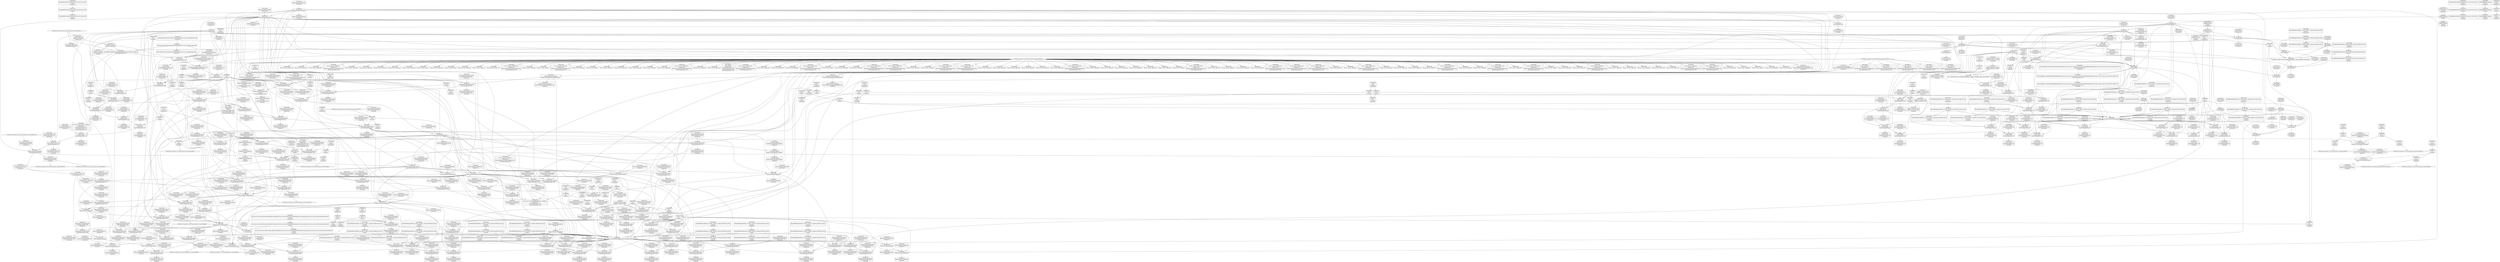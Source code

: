 digraph {
	CE0x434c090 [shape=record,shape=Mrecord,label="{CE0x434c090|i8*_getelementptr_inbounds_(_25_x_i8_,_25_x_i8_*_.str3,_i32_0,_i32_0)|*Constant*|*SummSource*}"]
	CE0x43b50d0 [shape=record,shape=Mrecord,label="{CE0x43b50d0|current_sid:security|security/selinux/hooks.c,218|*SummSource*}"]
	CE0x4347110 [shape=record,shape=Mrecord,label="{CE0x4347110|i64_2|*Constant*|*SummSink*}"]
	CE0x433ea90 [shape=record,shape=Mrecord,label="{CE0x433ea90|80:_i32,_112:_i8*,_:_CRE_25,26_}"]
	CE0x4354fb0 [shape=record,shape=Mrecord,label="{CE0x4354fb0|current_sid:tmp}"]
	CE0x4394cf0 [shape=record,shape=Mrecord,label="{CE0x4394cf0|i64_11|*Constant*|*SummSink*}"]
	CE0x438f470 [shape=record,shape=Mrecord,label="{CE0x438f470|selinux_msg_queue_msgsnd:call10|security/selinux/hooks.c,5252|*SummSource*}"]
	CE0x4386530 [shape=record,shape=Mrecord,label="{CE0x4386530|selinux_msg_queue_msgsnd:tobool11|security/selinux/hooks.c,5254|*SummSource*}"]
	"CONST[source:0(mediator),value:2(dynamic)][purpose:{object}][SnkIdx:6]"
	CE0x43ce570 [shape=record,shape=Mrecord,label="{CE0x43ce570|i64_4|*Constant*}"]
	CE0x433e960 [shape=record,shape=Mrecord,label="{CE0x433e960|80:_i32,_112:_i8*,_:_CRE_24,25_}"]
	CE0x4371370 [shape=record,shape=Mrecord,label="{CE0x4371370|current_sid:tmp15|security/selinux/hooks.c,218|*SummSink*}"]
	CE0x43b1fc0 [shape=record,shape=Mrecord,label="{CE0x43b1fc0|current_sid:tmp19|security/selinux/hooks.c,218|*SummSource*}"]
	CE0x43cefc0 [shape=record,shape=Mrecord,label="{CE0x43cefc0|i64_5|*Constant*|*SummSink*}"]
	CE0x4331130 [shape=record,shape=Mrecord,label="{CE0x4331130|80:_i32,_112:_i8*,_:_CRE_12,13_}"]
	CE0x43b3840 [shape=record,shape=Mrecord,label="{CE0x43b3840|_ret_%struct.task_struct*_%tmp4,_!dbg_!27714|./arch/x86/include/asm/current.h,14|*SummSource*}"]
	CE0x43b6df0 [shape=record,shape=Mrecord,label="{CE0x43b6df0|get_current:tmp}"]
	CE0x4338890 [shape=record,shape=Mrecord,label="{CE0x4338890|selinux_msg_queue_msgsnd:entry}"]
	CE0x4345850 [shape=record,shape=Mrecord,label="{CE0x4345850|selinux_msg_queue_msgsnd:call14|security/selinux/hooks.c,5256|*SummSink*}"]
	CE0x4389a00 [shape=record,shape=Mrecord,label="{CE0x4389a00|selinux_msg_queue_msgsnd:tmp27|security/selinux/hooks.c,5256|*SummSource*}"]
	CE0x436a710 [shape=record,shape=Mrecord,label="{CE0x436a710|current_sid:tobool1|security/selinux/hooks.c,218|*SummSink*}"]
	CE0x43b4ef0 [shape=record,shape=Mrecord,label="{CE0x43b4ef0|COLLAPSED:_CMRE:_elem_0::|security/selinux/hooks.c,218}"]
	CE0x435e630 [shape=record,shape=Mrecord,label="{CE0x435e630|80:_i32,_112:_i8*,_:_CRE_80,84_|*MultipleSource*|Function::selinux_msg_queue_msgsnd&Arg::msq::|security/selinux/hooks.c,5231}"]
	CE0x4389fa0 [shape=record,shape=Mrecord,label="{CE0x4389fa0|selinux_msg_queue_msgsnd:sid13|security/selinux/hooks.c,5256|*SummSource*}"]
	CE0x43313b0 [shape=record,shape=Mrecord,label="{CE0x43313b0|80:_i32,_112:_i8*,_:_CRE_15,16_}"]
	CE0x43628c0 [shape=record,shape=Mrecord,label="{CE0x43628c0|80:_i32,_112:_i8*,_:_CRE_7,8_}"]
	CE0x4369460 [shape=record,shape=Mrecord,label="{CE0x4369460|current_sid:tmp12|security/selinux/hooks.c,218|*SummSink*}"]
	CE0x4337340 [shape=record,shape=Mrecord,label="{CE0x4337340|i32_1|*Constant*}"]
	CE0x4359fa0 [shape=record,shape=Mrecord,label="{CE0x4359fa0|selinux_msg_queue_msgsnd:sid4|security/selinux/hooks.c,5243}"]
	CE0x4354e50 [shape=record,shape=Mrecord,label="{CE0x4354e50|80:_i32,_112:_i8*,_:_CRE_19,20_}"]
	CE0x4362660 [shape=record,shape=Mrecord,label="{CE0x4362660|80:_i32,_112:_i8*,_:_CRE_4,5_}"]
	CE0x43465e0 [shape=record,shape=Mrecord,label="{CE0x43465e0|i64*_getelementptr_inbounds_(_11_x_i64_,_11_x_i64_*___llvm_gcov_ctr125,_i64_0,_i64_0)|*Constant*|*SummSink*}"]
	CE0x4351610 [shape=record,shape=Mrecord,label="{CE0x4351610|80:_i32,_112:_i8*,_:_CRE_55,56_}"]
	CE0x436c290 [shape=record,shape=Mrecord,label="{CE0x436c290|_call_void_mcount()_#3|*SummSource*}"]
	CE0x4384880 [shape=record,shape=Mrecord,label="{CE0x4384880|selinux_msg_queue_msgsnd:tmp19|security/selinux/hooks.c,5246|*SummSink*}"]
	CE0x4361010 [shape=record,shape=Mrecord,label="{CE0x4361010|selinux_msg_queue_msgsnd:tmp3|security/selinux/hooks.c,5231}"]
	CE0x4362cf0 [shape=record,shape=Mrecord,label="{CE0x4362cf0|80:_i32,_112:_i8*,_:_CRE_11,12_}"]
	"CONST[source:0(mediator),value:2(dynamic)][purpose:{object}][SnkIdx:2]"
	CE0x43cb130 [shape=record,shape=Mrecord,label="{CE0x43cb130|current_sid:do.end}"]
	CE0x436bfb0 [shape=record,shape=Mrecord,label="{CE0x436bfb0|get_current:tmp1|*SummSource*}"]
	CE0x43c38c0 [shape=record,shape=Mrecord,label="{CE0x43c38c0|selinux_msg_queue_msgsnd:tmp34|security/selinux/hooks.c,5260}"]
	CE0x433f100 [shape=record,shape=Mrecord,label="{CE0x433f100|80:_i32,_112:_i8*,_:_CRE_71,72_}"]
	CE0x435d570 [shape=record,shape=Mrecord,label="{CE0x435d570|selinux_msg_queue_msgsnd:tmp9|security/selinux/hooks.c,5237|*SummSink*}"]
	CE0x433fa50 [shape=record,shape=Mrecord,label="{CE0x433fa50|selinux_msg_queue_msgsnd:sid3|security/selinux/hooks.c,5242|*SummSink*}"]
	CE0x43cd530 [shape=record,shape=Mrecord,label="{CE0x43cd530|current_sid:if.then|*SummSource*}"]
	CE0x43b3f40 [shape=record,shape=Mrecord,label="{CE0x43b3f40|i32_78|*Constant*|*SummSource*}"]
	CE0x4349d50 [shape=record,shape=Mrecord,label="{CE0x4349d50|80:_i32,_112:_i8*,_:_CRE_200,208_|*MultipleSource*|Function::selinux_msg_queue_msgsnd&Arg::msq::|security/selinux/hooks.c,5231}"]
	CE0x43b62b0 [shape=record,shape=Mrecord,label="{CE0x43b62b0|current_sid:sid|security/selinux/hooks.c,220}"]
	CE0x43b9ca0 [shape=record,shape=Mrecord,label="{CE0x43b9ca0|%struct.task_struct*_(%struct.task_struct**)*_asm_movq_%gs:$_1:P_,$0_,_r,im,_dirflag_,_fpsr_,_flags_}"]
	CE0x436c350 [shape=record,shape=Mrecord,label="{CE0x436c350|current_sid:bb|*SummSink*}"]
	CE0x435c530 [shape=record,shape=Mrecord,label="{CE0x435c530|80:_i32,_112:_i8*,_:_CRE_31,32_}"]
	CE0x4357920 [shape=record,shape=Mrecord,label="{CE0x4357920|selinux_msg_queue_msgsnd:bb}"]
	CE0x4346c10 [shape=record,shape=Mrecord,label="{CE0x4346c10|selinux_msg_queue_msgsnd:ad|security/selinux/hooks.c, 5227|*SummSource*}"]
	CE0x43813c0 [shape=record,shape=Mrecord,label="{CE0x43813c0|selinux_msg_queue_msgsnd:tmp28|security/selinux/hooks.c,5256|*SummSink*}"]
	CE0x43adfc0 [shape=record,shape=Mrecord,label="{CE0x43adfc0|i1_true|*Constant*|*SummSource*}"]
	CE0x43479f0 [shape=record,shape=Mrecord,label="{CE0x43479f0|80:_i32,_112:_i8*,_:_CRE_1,2_}"]
	CE0x43507a0 [shape=record,shape=Mrecord,label="{CE0x43507a0|i64_3|*Constant*|*SummSink*}"]
	CE0x43ca880 [shape=record,shape=Mrecord,label="{CE0x43ca880|_ret_i32_%retval.0,_!dbg_!27765|security/selinux/hooks.c,5264|*SummSource*}"]
	CE0x4348c10 [shape=record,shape=Mrecord,label="{CE0x4348c10|selinux_msg_queue_msgsnd:if.then17|*SummSource*}"]
	CE0x4358300 [shape=record,shape=Mrecord,label="{CE0x4358300|i32_4|*Constant*|*SummSink*}"]
	CE0x43467f0 [shape=record,shape=Mrecord,label="{CE0x43467f0|selinux_msg_queue_msgsnd:call|security/selinux/hooks.c,5228}"]
	CE0x435e780 [shape=record,shape=Mrecord,label="{CE0x435e780|80:_i32,_112:_i8*,_:_CRE_84,88_|*MultipleSource*|Function::selinux_msg_queue_msgsnd&Arg::msq::|security/selinux/hooks.c,5231}"]
	CE0x43c1cf0 [shape=record,shape=Mrecord,label="{CE0x43c1cf0|selinux_msg_queue_msgsnd:tmp31|security/selinux/hooks.c,5258|*SummSink*}"]
	CE0x43ce6b0 [shape=record,shape=Mrecord,label="{CE0x43ce6b0|current_sid:tmp9|security/selinux/hooks.c,218|*SummSource*}"]
	CE0x43c7290 [shape=record,shape=Mrecord,label="{CE0x43c7290|selinux_msg_queue_msgsnd:rc.1|*SummSink*}"]
	CE0x43622b0 [shape=record,shape=Mrecord,label="{CE0x43622b0|selinux_msg_queue_msgsnd:tmp9|security/selinux/hooks.c,5237|*SummSource*}"]
	CE0x438a3c0 [shape=record,shape=Mrecord,label="{CE0x438a3c0|selinux_msg_queue_msgsnd:type|security/selinux/hooks.c,5248}"]
	CE0x435bef0 [shape=record,shape=Mrecord,label="{CE0x435bef0|current_sid:entry}"]
	CE0x4337260 [shape=record,shape=Mrecord,label="{CE0x4337260|i64_1|*Constant*|*SummSource*}"]
	CE0x4342fc0 [shape=record,shape=Mrecord,label="{CE0x4342fc0|selinux_msg_queue_msgsnd:tmp11|security/selinux/hooks.c,5242}"]
	CE0x43af800 [shape=record,shape=Mrecord,label="{CE0x43af800|i32_32|*Constant*|*SummSource*}"]
	CE0x435bbc0 [shape=record,shape=Mrecord,label="{CE0x435bbc0|GLOBAL:current_sid|*Constant*}"]
	CE0x43ae450 [shape=record,shape=Mrecord,label="{CE0x43ae450|i64*_getelementptr_inbounds_(_11_x_i64_,_11_x_i64_*___llvm_gcov_ctr125,_i64_0,_i64_8)|*Constant*}"]
	CE0x4351e30 [shape=record,shape=Mrecord,label="{CE0x4351e30|80:_i32,_112:_i8*,_:_CRE_40,41_}"]
	CE0x4352e00 [shape=record,shape=Mrecord,label="{CE0x4352e00|selinux_msg_queue_msgsnd:security1|security/selinux/hooks.c,5232|*SummSource*}"]
	CE0x43b42a0 [shape=record,shape=Mrecord,label="{CE0x43b42a0|current_sid:cred|security/selinux/hooks.c,218|*SummSink*}"]
	CE0x435e880 [shape=record,shape=Mrecord,label="{CE0x435e880|_call_void_mcount()_#3|*SummSink*}"]
	CE0x4394fd0 [shape=record,shape=Mrecord,label="{CE0x4394fd0|selinux_msg_queue_msgsnd:tmp29|security/selinux/hooks.c,5258|*SummSink*}"]
	CE0x43d2610 [shape=record,shape=Mrecord,label="{CE0x43d2610|i8*_getelementptr_inbounds_(_45_x_i8_,_45_x_i8_*_.str12,_i32_0,_i32_0)|*Constant*}"]
	CE0x43d3930 [shape=record,shape=Mrecord,label="{CE0x43d3930|current_sid:tmp19|security/selinux/hooks.c,218}"]
	CE0x435b990 [shape=record,shape=Mrecord,label="{CE0x435b990|i32_0|*Constant*}"]
	"CONST[source:0(mediator),value:0(static)][purpose:{operation}][SnkIdx:7]"
	CE0x59e3260 [shape=record,shape=Mrecord,label="{CE0x59e3260|i64*_getelementptr_inbounds_(_15_x_i64_,_15_x_i64_*___llvm_gcov_ctr308,_i64_0,_i64_0)|*Constant*|*SummSink*}"]
	CE0x434a310 [shape=record,shape=Mrecord,label="{CE0x434a310|80:_i32,_112:_i8*,_:_CRE_112,120_|*MultipleSource*|Function::selinux_msg_queue_msgsnd&Arg::msq::|security/selinux/hooks.c,5231}"]
	CE0x43c32d0 [shape=record,shape=Mrecord,label="{CE0x43c32d0|selinux_msg_queue_msgsnd:tmp33|security/selinux/hooks.c,5260|*SummSource*}"]
	CE0x43c6b00 [shape=record,shape=Mrecord,label="{CE0x43c6b00|i32_512|*Constant*|*SummSource*}"]
	CE0x43c2090 [shape=record,shape=Mrecord,label="{CE0x43c2090|selinux_msg_queue_msgsnd:tmp32|security/selinux/hooks.c,5258|*SummSource*}"]
	CE0x43c3ff0 [shape=record,shape=Mrecord,label="{CE0x43c3ff0|selinux_msg_queue_msgsnd:tmp34|security/selinux/hooks.c,5260|*SummSink*}"]
	CE0x4338510 [shape=record,shape=Mrecord,label="{CE0x4338510|80:_i32,_112:_i8*,_:_CRE_0,1_}"]
	CE0x4356ce0 [shape=record,shape=Mrecord,label="{CE0x4356ce0|selinux_msg_queue_msgsnd:tmp32|security/selinux/hooks.c,5258|*SummSink*}"]
	CE0x4365d80 [shape=record,shape=Mrecord,label="{CE0x4365d80|current_sid:tmp13|security/selinux/hooks.c,218|*SummSource*}"]
	CE0x4388f30 [shape=record,shape=Mrecord,label="{CE0x4388f30|i64*_getelementptr_inbounds_(_15_x_i64_,_15_x_i64_*___llvm_gcov_ctr308,_i64_0,_i64_9)|*Constant*|*SummSink*}"]
	CE0x4367bd0 [shape=record,shape=Mrecord,label="{CE0x4367bd0|current_sid:do.body|*SummSource*}"]
	CE0x4336330 [shape=record,shape=Mrecord,label="{CE0x4336330|selinux_msg_queue_msgsnd:tmp9|security/selinux/hooks.c,5237}"]
	CE0x4352ee0 [shape=record,shape=Mrecord,label="{CE0x4352ee0|selinux_msg_queue_msgsnd:tmp4|*LoadInst*|security/selinux/hooks.c,5232}"]
	CE0x4350580 [shape=record,shape=Mrecord,label="{CE0x4350580|selinux_msg_queue_msgsnd:ad|security/selinux/hooks.c, 5227}"]
	CE0x43b2400 [shape=record,shape=Mrecord,label="{CE0x43b2400|current_sid:tmp20|security/selinux/hooks.c,218}"]
	CE0x4369cf0 [shape=record,shape=Mrecord,label="{CE0x4369cf0|i64*_getelementptr_inbounds_(_2_x_i64_,_2_x_i64_*___llvm_gcov_ctr98,_i64_0,_i64_0)|*Constant*|*SummSource*}"]
	CE0x43514e0 [shape=record,shape=Mrecord,label="{CE0x43514e0|80:_i32,_112:_i8*,_:_CRE_56,57_}"]
	CE0x4340800 [shape=record,shape=Mrecord,label="{CE0x4340800|80:_i32,_112:_i8*,_:_CRE_29,30_}"]
	CE0x435df70 [shape=record,shape=Mrecord,label="{CE0x435df70|80:_i32,_112:_i8*,_:_CRE_45,46_}"]
	CE0x43cf130 [shape=record,shape=Mrecord,label="{CE0x43cf130|current_sid:tmp10|security/selinux/hooks.c,218}"]
	CE0x438fb50 [shape=record,shape=Mrecord,label="{CE0x438fb50|avc_has_perm:entry}"]
	CE0x4360580 [shape=record,shape=Mrecord,label="{CE0x4360580|i32_3|*Constant*}"]
	CE0x4350ce0 [shape=record,shape=Mrecord,label="{CE0x4350ce0|selinux_msg_queue_msgsnd:tmp12|security/selinux/hooks.c,5244}"]
	CE0x43d3680 [shape=record,shape=Mrecord,label="{CE0x43d3680|current_sid:tmp18|security/selinux/hooks.c,218|*SummSource*}"]
	CE0x43c3a60 [shape=record,shape=Mrecord,label="{CE0x43c3a60|selinux_msg_queue_msgsnd:tmp34|security/selinux/hooks.c,5260|*SummSource*}"]
	CE0x43cc660 [shape=record,shape=Mrecord,label="{CE0x43cc660|current_sid:tmp5|security/selinux/hooks.c,218}"]
	CE0x4368660 [shape=record,shape=Mrecord,label="{CE0x4368660|current_sid:tmp8|security/selinux/hooks.c,218|*SummSink*}"]
	CE0x43ac6d0 [shape=record,shape=Mrecord,label="{CE0x43ac6d0|current_sid:tmp5|security/selinux/hooks.c,218|*SummSink*}"]
	CE0x61f0f80 [shape=record,shape=Mrecord,label="{CE0x61f0f80|80:_i32,_112:_i8*,_:_CRE_53,54_}"]
	CE0x43b3ed0 [shape=record,shape=Mrecord,label="{CE0x43b3ed0|i32_78|*Constant*|*SummSink*}"]
	CE0x43472d0 [shape=record,shape=Mrecord,label="{CE0x43472d0|i64_0|*Constant*}"]
	CE0x43459d0 [shape=record,shape=Mrecord,label="{CE0x43459d0|selinux_msg_queue_msgsnd:rc.0}"]
	CE0x434bf50 [shape=record,shape=Mrecord,label="{CE0x434bf50|GLOBAL:lockdep_rcu_suspicious|*Constant*|*SummSource*}"]
	CE0x43739e0 [shape=record,shape=Mrecord,label="{CE0x43739e0|current_sid:tmp14|security/selinux/hooks.c,218|*SummSink*}"]
	CE0x4346fe0 [shape=record,shape=Mrecord,label="{CE0x4346fe0|i64_2|*Constant*|*SummSource*}"]
	CE0x4380e90 [shape=record,shape=Mrecord,label="{CE0x4380e90|selinux_msg_queue_msgsnd:tmp28|security/selinux/hooks.c,5256}"]
	CE0x43c3640 [shape=record,shape=Mrecord,label="{CE0x43c3640|i64*_getelementptr_inbounds_(_15_x_i64_,_15_x_i64_*___llvm_gcov_ctr308,_i64_0,_i64_12)|*Constant*|*SummSource*}"]
	CE0x61f0e50 [shape=record,shape=Mrecord,label="{CE0x61f0e50|80:_i32,_112:_i8*,_:_CRE_52,53_}"]
	CE0x43ce7e0 [shape=record,shape=Mrecord,label="{CE0x43ce7e0|current_sid:tmp9|security/selinux/hooks.c,218|*SummSink*}"]
	CE0x4373690 [shape=record,shape=Mrecord,label="{CE0x4373690|current_sid:tmp14|security/selinux/hooks.c,218}"]
	CE0x43874a0 [shape=record,shape=Mrecord,label="{CE0x43874a0|selinux_msg_queue_msgsnd:tmp22|security/selinux/hooks.c,5254}"]
	CE0x4384d20 [shape=record,shape=Mrecord,label="{CE0x4384d20|selinux_msg_queue_msgsnd:tmp16|security/selinux/hooks.c,5245}"]
	CE0x43557d0 [shape=record,shape=Mrecord,label="{CE0x43557d0|get_current:tmp3|*SummSource*}"]
	CE0x4390300 [shape=record,shape=Mrecord,label="{CE0x4390300|selinux_msg_queue_msgsnd:u|security/selinux/hooks.c,5249}"]
	CE0x43cced0 [shape=record,shape=Mrecord,label="{CE0x43cced0|current_sid:tmp10|security/selinux/hooks.c,218|*SummSink*}"]
	CE0x434a050 [shape=record,shape=Mrecord,label="{CE0x434a050|i64*_getelementptr_inbounds_(_2_x_i64_,_2_x_i64_*___llvm_gcov_ctr98,_i64_0,_i64_1)|*Constant*|*SummSink*}"]
	CE0x43cd710 [shape=record,shape=Mrecord,label="{CE0x43cd710|current_sid:land.lhs.true}"]
	CE0x43b6810 [shape=record,shape=Mrecord,label="{CE0x43b6810|0:_i32,_4:_i32,_8:_i32,_12:_i32,_:_CMRE_4,8_|*MultipleSource*|security/selinux/hooks.c,218|security/selinux/hooks.c,218|security/selinux/hooks.c,220}"]
	CE0x4361110 [shape=record,shape=Mrecord,label="{CE0x4361110|selinux_msg_queue_msgsnd:msg|Function::selinux_msg_queue_msgsnd&Arg::msg::|*SummSink*}"]
	CE0x4347490 [shape=record,shape=Mrecord,label="{CE0x4347490|selinux_msg_queue_msgsnd:tmp7|security/selinux/hooks.c,5237}"]
	CE0x4387ce0 [shape=record,shape=Mrecord,label="{CE0x4387ce0|selinux_msg_queue_msgsnd:tmp24|security/selinux/hooks.c,5254}"]
	CE0x4391210 [shape=record,shape=Mrecord,label="{CE0x4391210|avc_has_perm:tclass|Function::avc_has_perm&Arg::tclass::}"]
	"CONST[source:0(mediator),value:0(static)][purpose:{operation}][SnkIdx:3]"
	CE0x433a2b0 [shape=record,shape=Mrecord,label="{CE0x433a2b0|i64_3|*Constant*}"]
	CE0x434ca70 [shape=record,shape=Mrecord,label="{CE0x434ca70|80:_i32,_112:_i8*,_:_CRE_168,172_|*MultipleSource*|Function::selinux_msg_queue_msgsnd&Arg::msq::|security/selinux/hooks.c,5231}"]
	CE0x438dc70 [shape=record,shape=Mrecord,label="{CE0x438dc70|selinux_msg_queue_msgsnd:q_perm8|security/selinux/hooks.c,5249|*SummSource*}"]
	CE0x438d7b0 [shape=record,shape=Mrecord,label="{CE0x438d7b0|i8_4|*Constant*|*SummSink*}"]
	CE0x43c5f60 [shape=record,shape=Mrecord,label="{CE0x43c5f60|selinux_msg_queue_msgsnd:tmp36|security/selinux/hooks.c,5260|*SummSource*}"]
	CE0x4345420 [shape=record,shape=Mrecord,label="{CE0x4345420|selinux_msg_queue_msgsnd:call14|security/selinux/hooks.c,5256}"]
	CE0x4345c70 [shape=record,shape=Mrecord,label="{CE0x4345c70|GLOBAL:security_transition_sid|*Constant*}"]
	CE0x433a320 [shape=record,shape=Mrecord,label="{CE0x433a320|i64_3|*Constant*|*SummSource*}"]
	CE0x43cbcd0 [shape=record,shape=Mrecord,label="{CE0x43cbcd0|current_sid:tmp1|*SummSource*}"]
	CE0x4382730 [shape=record,shape=Mrecord,label="{CE0x4382730|i64*_getelementptr_inbounds_(_15_x_i64_,_15_x_i64_*___llvm_gcov_ctr308,_i64_0,_i64_5)|*Constant*|*SummSink*}"]
	CE0x43b00c0 [shape=record,shape=Mrecord,label="{CE0x43b00c0|avc_has_perm:auditdata|Function::avc_has_perm&Arg::auditdata::|*SummSink*}"]
	CE0x4367db0 [shape=record,shape=Mrecord,label="{CE0x4367db0|i64*_getelementptr_inbounds_(_11_x_i64_,_11_x_i64_*___llvm_gcov_ctr125,_i64_0,_i64_0)|*Constant*}"]
	CE0x4358000 [shape=record,shape=Mrecord,label="{CE0x4358000|i32_10|*Constant*|*SummSink*}"]
	CE0x43af180 [shape=record,shape=Mrecord,label="{CE0x43af180|avc_has_perm:entry|*SummSource*}"]
	CE0x4387960 [shape=record,shape=Mrecord,label="{CE0x4387960|selinux_msg_queue_msgsnd:tmp23|security/selinux/hooks.c,5254|*SummSource*}"]
	CE0x438e450 [shape=record,shape=Mrecord,label="{CE0x438e450|selinux_msg_queue_msgsnd:key|security/selinux/hooks.c,5249}"]
	CE0x433e320 [shape=record,shape=Mrecord,label="{CE0x433e320|80:_i32,_112:_i8*,_:_CRE_67,68_}"]
	CE0x43cbb30 [shape=record,shape=Mrecord,label="{CE0x43cbb30|COLLAPSED:_GCMRE___llvm_gcov_ctr98_internal_global_2_x_i64_zeroinitializer:_elem_0:default:}"]
	CE0x43845c0 [shape=record,shape=Mrecord,label="{CE0x43845c0|selinux_msg_queue_msgsnd:tmp19|security/selinux/hooks.c,5246}"]
	CE0x43463e0 [shape=record,shape=Mrecord,label="{CE0x43463e0|i64*_getelementptr_inbounds_(_11_x_i64_,_11_x_i64_*___llvm_gcov_ctr125,_i64_0,_i64_0)|*Constant*|*SummSource*}"]
	CE0x43d2140 [shape=record,shape=Mrecord,label="{CE0x43d2140|i32_218|*Constant*|*SummSink*}"]
	CE0x43b3af0 [shape=record,shape=Mrecord,label="{CE0x43b3af0|_ret_%struct.task_struct*_%tmp4,_!dbg_!27714|./arch/x86/include/asm/current.h,14|*SummSink*}"]
	CE0x43b45e0 [shape=record,shape=Mrecord,label="{CE0x43b45e0|current_sid:tmp21|security/selinux/hooks.c,218}"]
	CE0x43873a0 [shape=record,shape=Mrecord,label="{CE0x43873a0|i64_7|*Constant*|*SummSink*}"]
	CE0x435bcf0 [shape=record,shape=Mrecord,label="{CE0x435bcf0|GLOBAL:current_sid|*Constant*|*SummSource*}"]
	CE0x43cb900 [shape=record,shape=Mrecord,label="{CE0x43cb900|%struct.task_struct*_(%struct.task_struct**)*_asm_movq_%gs:$_1:P_,$0_,_r,im,_dirflag_,_fpsr_,_flags_|*SummSink*}"]
	CE0x43957e0 [shape=record,shape=Mrecord,label="{CE0x43957e0|selinux_msg_queue_msgsnd:tmp14|security/selinux/hooks.c,5244}"]
	CE0x4381f60 [shape=record,shape=Mrecord,label="{CE0x4381f60|i64_10|*Constant*|*SummSource*}"]
	CE0x436d5e0 [shape=record,shape=Mrecord,label="{CE0x436d5e0|i64_3|*Constant*}"]
	CE0x4368cb0 [shape=record,shape=Mrecord,label="{CE0x4368cb0|current_sid:land.lhs.true2|*SummSource*}"]
	CE0x4369820 [shape=record,shape=Mrecord,label="{CE0x4369820|i64*_getelementptr_inbounds_(_11_x_i64_,_11_x_i64_*___llvm_gcov_ctr125,_i64_0,_i64_6)|*Constant*|*SummSource*}"]
	CE0x43cc6d0 [shape=record,shape=Mrecord,label="{CE0x43cc6d0|current_sid:tmp5|security/selinux/hooks.c,218|*SummSource*}"]
	CE0x43312c0 [shape=record,shape=Mrecord,label="{CE0x43312c0|80:_i32,_112:_i8*,_:_CRE_14,15_}"]
	CE0x43cd880 [shape=record,shape=Mrecord,label="{CE0x43cd880|current_sid:land.lhs.true|*SummSource*}"]
	CE0x43d2ad0 [shape=record,shape=Mrecord,label="{CE0x43d2ad0|i64*_getelementptr_inbounds_(_11_x_i64_,_11_x_i64_*___llvm_gcov_ctr125,_i64_0,_i64_9)|*Constant*}"]
	CE0x43875a0 [shape=record,shape=Mrecord,label="{CE0x43875a0|selinux_msg_queue_msgsnd:tmp22|security/selinux/hooks.c,5254|*SummSource*}"]
	CE0x4369ff0 [shape=record,shape=Mrecord,label="{CE0x4369ff0|GLOBAL:current_sid.__warned|Global_var:current_sid.__warned|*SummSink*}"]
	CE0x434c150 [shape=record,shape=Mrecord,label="{CE0x434c150|i8*_getelementptr_inbounds_(_25_x_i8_,_25_x_i8_*_.str3,_i32_0,_i32_0)|*Constant*|*SummSink*}"]
	CE0x4342e20 [shape=record,shape=Mrecord,label="{CE0x4342e20|4:_i32,_:_CRE_0,2_|*MultipleSource*|security/selinux/hooks.c,5231|security/selinux/hooks.c,5231|security/selinux/hooks.c,5242}"]
	CE0x4347e10 [shape=record,shape=Mrecord,label="{CE0x4347e10|selinux_msg_queue_msgsnd:tmp1|*SummSink*}"]
	CE0x43c7680 [shape=record,shape=Mrecord,label="{CE0x43c7680|i64*_getelementptr_inbounds_(_15_x_i64_,_15_x_i64_*___llvm_gcov_ctr308,_i64_0,_i64_13)|*Constant*}"]
	CE0x436bca0 [shape=record,shape=Mrecord,label="{CE0x436bca0|current_sid:tmp11|security/selinux/hooks.c,218|*SummSink*}"]
	CE0x583b4b0 [shape=record,shape=Mrecord,label="{CE0x583b4b0|selinux_msg_queue_msgsnd:if.then}"]
	CE0x43c98c0 [shape=record,shape=Mrecord,label="{CE0x43c98c0|selinux_msg_queue_msgsnd:tmp40|security/selinux/hooks.c,5264}"]
	CE0x43435e0 [shape=record,shape=Mrecord,label="{CE0x43435e0|selinux_msg_queue_msgsnd:tmp11|security/selinux/hooks.c,5242|*SummSink*}"]
	CE0x43876b0 [shape=record,shape=Mrecord,label="{CE0x43876b0|selinux_msg_queue_msgsnd:tmp22|security/selinux/hooks.c,5254|*SummSink*}"]
	CE0x43ac560 [shape=record,shape=Mrecord,label="{CE0x43ac560|current_sid:tmp6|security/selinux/hooks.c,218}"]
	CE0x43ad700 [shape=record,shape=Mrecord,label="{CE0x43ad700|current_sid:tmp7|security/selinux/hooks.c,218|*SummSink*}"]
	CE0x434c900 [shape=record,shape=Mrecord,label="{CE0x434c900|80:_i32,_112:_i8*,_:_CRE_144,152_|*MultipleSource*|Function::selinux_msg_queue_msgsnd&Arg::msq::|security/selinux/hooks.c,5231}"]
	CE0x43c36f0 [shape=record,shape=Mrecord,label="{CE0x43c36f0|i64*_getelementptr_inbounds_(_15_x_i64_,_15_x_i64_*___llvm_gcov_ctr308,_i64_0,_i64_12)|*Constant*|*SummSink*}"]
	CE0x434e870 [shape=record,shape=Mrecord,label="{CE0x434e870|80:_i32,_112:_i8*,_:_CRE_37,38_}"]
	CE0x4367ca0 [shape=record,shape=Mrecord,label="{CE0x4367ca0|current_sid:do.body|*SummSink*}"]
	CE0x43cc520 [shape=record,shape=Mrecord,label="{CE0x43cc520|GLOBAL:__llvm_gcov_ctr125|Global_var:__llvm_gcov_ctr125|*SummSink*}"]
	CE0x4368d80 [shape=record,shape=Mrecord,label="{CE0x4368d80|current_sid:land.lhs.true2|*SummSink*}"]
	CE0x434a710 [shape=record,shape=Mrecord,label="{CE0x434a710|selinux_msg_queue_msgsnd:if.then6|*SummSink*}"]
	CE0x43cb9c0 [shape=record,shape=Mrecord,label="{CE0x43cb9c0|GLOBAL:current_task|Global_var:current_task}"]
	CE0x4395320 [shape=record,shape=Mrecord,label="{CE0x4395320|selinux_msg_queue_msgsnd:tmp30|security/selinux/hooks.c,5258|*SummSource*}"]
	CE0x43c71f0 [shape=record,shape=Mrecord,label="{CE0x43c71f0|selinux_msg_queue_msgsnd:rc.1|*SummSource*}"]
	CE0x4394640 [shape=record,shape=Mrecord,label="{CE0x4394640|selinux_msg_queue_msgsnd:tmp30|security/selinux/hooks.c,5258}"]
	CE0x434b540 [shape=record,shape=Mrecord,label="{CE0x434b540|_call_void_lockdep_rcu_suspicious(i8*_getelementptr_inbounds_(_25_x_i8_,_25_x_i8_*_.str3,_i32_0,_i32_0),_i32_218,_i8*_getelementptr_inbounds_(_45_x_i8_,_45_x_i8_*_.str12,_i32_0,_i32_0))_#10,_!dbg_!27727|security/selinux/hooks.c,218}"]
	CE0x4359600 [shape=record,shape=Mrecord,label="{CE0x4359600|selinux_msg_queue_msgsnd:security|security/selinux/hooks.c,5231|*SummSource*}"]
	CE0x43b2320 [shape=record,shape=Mrecord,label="{CE0x43b2320|i64*_getelementptr_inbounds_(_11_x_i64_,_11_x_i64_*___llvm_gcov_ctr125,_i64_0,_i64_10)|*Constant*|*SummSink*}"]
	CE0x434f7f0 [shape=record,shape=Mrecord,label="{CE0x434f7f0|GLOBAL:__llvm_gcov_ctr308|Global_var:__llvm_gcov_ctr308}"]
	CE0x4359670 [shape=record,shape=Mrecord,label="{CE0x4359670|selinux_msg_queue_msgsnd:security|security/selinux/hooks.c,5231}"]
	CE0x434b620 [shape=record,shape=Mrecord,label="{CE0x434b620|_call_void_lockdep_rcu_suspicious(i8*_getelementptr_inbounds_(_25_x_i8_,_25_x_i8_*_.str3,_i32_0,_i32_0),_i32_218,_i8*_getelementptr_inbounds_(_45_x_i8_,_45_x_i8_*_.str12,_i32_0,_i32_0))_#10,_!dbg_!27727|security/selinux/hooks.c,218|*SummSink*}"]
	CE0x4359cb0 [shape=record,shape=Mrecord,label="{CE0x4359cb0|selinux_msg_queue_msgsnd:if.end15|*SummSource*}"]
	CE0x43addc0 [shape=record,shape=Mrecord,label="{CE0x43addc0|i1_true|*Constant*}"]
	CE0x435f700 [shape=record,shape=Mrecord,label="{CE0x435f700|i32_3|*Constant*|*SummSink*}"]
	CE0x4390140 [shape=record,shape=Mrecord,label="{CE0x4390140|selinux_msg_queue_msgsnd:tmp20|security/selinux/hooks.c,5249|*SummSource*}"]
	CE0x4355c50 [shape=record,shape=Mrecord,label="{CE0x4355c50|_ret_i32_%tmp24,_!dbg_!27742|security/selinux/hooks.c,220|*SummSink*}"]
	CE0x4352e70 [shape=record,shape=Mrecord,label="{CE0x4352e70|selinux_msg_queue_msgsnd:security1|security/selinux/hooks.c,5232|*SummSink*}"]
	CE0x4349400 [shape=record,shape=Mrecord,label="{CE0x4349400|selinux_msg_queue_msgsnd:sid2|security/selinux/hooks.c,5237|*SummSource*}"]
	CE0x4389400 [shape=record,shape=Mrecord,label="{CE0x4389400|selinux_msg_queue_msgsnd:tmp26|security/selinux/hooks.c,5256|*SummSource*}"]
	CE0x433f230 [shape=record,shape=Mrecord,label="{CE0x433f230|80:_i32,_112:_i8*,_:_CRE_69,70_}"]
	CE0x4353ab0 [shape=record,shape=Mrecord,label="{CE0x4353ab0|%struct.qstr*_null|*Constant*|*SummSink*}"]
	CE0x43cb650 [shape=record,shape=Mrecord,label="{CE0x43cb650|GLOBAL:__llvm_gcov_ctr125|Global_var:__llvm_gcov_ctr125}"]
	CE0x43b4980 [shape=record,shape=Mrecord,label="{CE0x43b4980|current_sid:tmp21|security/selinux/hooks.c,218|*SummSink*}"]
	"CONST[source:0(mediator),value:2(dynamic)][purpose:{subject}][SnkIdx:4]"
	CE0x43b0f40 [shape=record,shape=Mrecord,label="{CE0x43b0f40|selinux_msg_queue_msgsnd:u|security/selinux/hooks.c,5249|*SummSink*}"]
	CE0x435a0d0 [shape=record,shape=Mrecord,label="{CE0x435a0d0|selinux_msg_queue_msgsnd:sid4|security/selinux/hooks.c,5243|*SummSource*}"]
	CE0x43d3fc0 [shape=record,shape=Mrecord,label="{CE0x43d3fc0|current_sid:tmp15|security/selinux/hooks.c,218|*SummSource*}"]
	CE0x60d8ca0 [shape=record,shape=Mrecord,label="{CE0x60d8ca0|selinux_msg_queue_msgsnd:return}"]
	CE0x433e1f0 [shape=record,shape=Mrecord,label="{CE0x433e1f0|80:_i32,_112:_i8*,_:_CRE_66,67_}"]
	CE0x43b6410 [shape=record,shape=Mrecord,label="{CE0x43b6410|current_sid:sid|security/selinux/hooks.c,220|*SummSink*}"]
	CE0x436fac0 [shape=record,shape=Mrecord,label="{CE0x436fac0|current_sid:tobool|security/selinux/hooks.c,218|*SummSink*}"]
	CE0x43c9640 [shape=record,shape=Mrecord,label="{CE0x43c9640|i64*_getelementptr_inbounds_(_15_x_i64_,_15_x_i64_*___llvm_gcov_ctr308,_i64_0,_i64_14)|*Constant*|*SummSource*}"]
	CE0x43b2f00 [shape=record,shape=Mrecord,label="{CE0x43b2f00|current_sid:call4|security/selinux/hooks.c,218|*SummSink*}"]
	CE0x433a7e0 [shape=record,shape=Mrecord,label="{CE0x433a7e0|selinux_msg_queue_msgsnd:if.end21}"]
	CE0x43b5880 [shape=record,shape=Mrecord,label="{CE0x43b5880|current_sid:tmp22|security/selinux/hooks.c,218|*SummSink*}"]
	CE0x43723d0 [shape=record,shape=Mrecord,label="{CE0x43723d0|i8_1|*Constant*}"]
	CE0x4390e70 [shape=record,shape=Mrecord,label="{CE0x4390e70|i16_27|*Constant*|*SummSource*}"]
	CE0x436c450 [shape=record,shape=Mrecord,label="{CE0x436c450|current_sid:if.end}"]
	CE0x4347500 [shape=record,shape=Mrecord,label="{CE0x4347500|selinux_msg_queue_msgsnd:tmp7|security/selinux/hooks.c,5237|*SummSource*}"]
	CE0x4395a40 [shape=record,shape=Mrecord,label="{CE0x4395a40|selinux_msg_queue_msgsnd:tmp14|security/selinux/hooks.c,5244|*SummSource*}"]
	CE0x4389470 [shape=record,shape=Mrecord,label="{CE0x4389470|selinux_msg_queue_msgsnd:tmp26|security/selinux/hooks.c,5256|*SummSink*}"]
	CE0x4355f30 [shape=record,shape=Mrecord,label="{CE0x4355f30|i32_0|*Constant*|*SummSink*}"]
	CE0x43504a0 [shape=record,shape=Mrecord,label="{CE0x43504a0|i32_1|*Constant*|*SummSink*}"]
	CE0x435f9a0 [shape=record,shape=Mrecord,label="{CE0x435f9a0|selinux_msg_queue_msgsnd:cmp|security/selinux/hooks.c,5237}"]
	CE0x43c1b30 [shape=record,shape=Mrecord,label="{CE0x43c1b30|selinux_msg_queue_msgsnd:tmp31|security/selinux/hooks.c,5258|*SummSource*}"]
	"CONST[source:0(mediator),value:2(dynamic)][purpose:{subject}][SnkIdx:8]"
	CE0x43af3b0 [shape=record,shape=Mrecord,label="{CE0x43af3b0|avc_has_perm:entry|*SummSink*}"]
	CE0x434a500 [shape=record,shape=Mrecord,label="{CE0x434a500|80:_i32,_112:_i8*,_:_CRE_120,128_|*MultipleSource*|Function::selinux_msg_queue_msgsnd&Arg::msq::|security/selinux/hooks.c,5231}"]
	CE0x4345ed0 [shape=record,shape=Mrecord,label="{CE0x4345ed0|GLOBAL:security_transition_sid|*Constant*|*SummSource*}"]
	CE0x43b5e20 [shape=record,shape=Mrecord,label="{CE0x43b5e20|get_current:tmp1|*SummSink*}"]
	CE0x4372720 [shape=record,shape=Mrecord,label="{CE0x4372720|i8_1|*Constant*|*SummSink*}"]
	CE0x43c6710 [shape=record,shape=Mrecord,label="{CE0x43c6710|selinux_msg_queue_msgsnd:call20|security/selinux/hooks.c,5260|*SummSink*}"]
	CE0x4368ba0 [shape=record,shape=Mrecord,label="{CE0x4368ba0|current_sid:land.lhs.true2}"]
	CE0x4350180 [shape=record,shape=Mrecord,label="{CE0x4350180|current_sid:tmp3|*SummSource*}"]
	CE0x4386390 [shape=record,shape=Mrecord,label="{CE0x4386390|selinux_msg_queue_msgsnd:tobool11|security/selinux/hooks.c,5254}"]
	CE0x4346ac0 [shape=record,shape=Mrecord,label="{CE0x4346ac0|80:_i32,_112:_i8*,_:_CRE_2,3_}"]
	CE0x435b3d0 [shape=record,shape=Mrecord,label="{CE0x435b3d0|80:_i32,_112:_i8*,_:_CRE_49,50_}"]
	CE0x59e3340 [shape=record,shape=Mrecord,label="{CE0x59e3340|selinux_msg_queue_msgsnd:tmp|*SummSource*}"]
	CE0x43c7d80 [shape=record,shape=Mrecord,label="{CE0x43c7d80|selinux_msg_queue_msgsnd:tmp38|security/selinux/hooks.c,5263|*SummSource*}"]
	CE0x43364d0 [shape=record,shape=Mrecord,label="{CE0x43364d0|80:_i32,_112:_i8*,_:_CRE_30,31_}"]
	CE0x4371900 [shape=record,shape=Mrecord,label="{CE0x4371900|current_sid:tmp16|security/selinux/hooks.c,218|*SummSource*}"]
	CE0x43cd000 [shape=record,shape=Mrecord,label="{CE0x43cd000|current_sid:tmp11|security/selinux/hooks.c,218}"]
	CE0x4388870 [shape=record,shape=Mrecord,label="{CE0x4388870|i64*_getelementptr_inbounds_(_15_x_i64_,_15_x_i64_*___llvm_gcov_ctr308,_i64_0,_i64_9)|*Constant*}"]
	CE0x43bce00 [shape=record,shape=Mrecord,label="{CE0x43bce00|i64*_getelementptr_inbounds_(_2_x_i64_,_2_x_i64_*___llvm_gcov_ctr98,_i64_0,_i64_0)|*Constant*|*SummSink*}"]
	CE0x434acb0 [shape=record,shape=Mrecord,label="{CE0x434acb0|selinux_msg_queue_msgsnd:if.end7|*SummSource*}"]
	CE0x4351170 [shape=record,shape=Mrecord,label="{CE0x4351170|selinux_msg_queue_msgsnd:tmp13|security/selinux/hooks.c,5244|*SummSource*}"]
	CE0x434c5f0 [shape=record,shape=Mrecord,label="{CE0x434c5f0|80:_i32,_112:_i8*,_:_CRE_128,136_|*MultipleSource*|Function::selinux_msg_queue_msgsnd&Arg::msq::|security/selinux/hooks.c,5231}"]
	CE0x4357b90 [shape=record,shape=Mrecord,label="{CE0x4357b90|80:_i32,_112:_i8*,_:_CRE_208,216_|*MultipleSource*|Function::selinux_msg_queue_msgsnd&Arg::msq::|security/selinux/hooks.c,5231}"]
	"CONST[source:1(input),value:2(dynamic)][purpose:{object}][SrcIdx:15]"
	CE0x43c9a60 [shape=record,shape=Mrecord,label="{CE0x43c9a60|selinux_msg_queue_msgsnd:tmp40|security/selinux/hooks.c,5264|*SummSource*}"]
	CE0x43cbbf0 [shape=record,shape=Mrecord,label="{CE0x43cbbf0|i64_1|*Constant*}"]
	CE0x43af520 [shape=record,shape=Mrecord,label="{CE0x43af520|avc_has_perm:ssid|Function::avc_has_perm&Arg::ssid::}"]
	CE0x436d570 [shape=record,shape=Mrecord,label="{CE0x436d570|i64_2|*Constant*}"]
	CE0x43c7be0 [shape=record,shape=Mrecord,label="{CE0x43c7be0|selinux_msg_queue_msgsnd:tmp38|security/selinux/hooks.c,5263}"]
	CE0x43b3e60 [shape=record,shape=Mrecord,label="{CE0x43b3e60|i32_78|*Constant*}"]
	CE0x4336820 [shape=record,shape=Mrecord,label="{CE0x4336820|selinux_msg_queue_msgsnd:tmp8|security/selinux/hooks.c,5237|*SummSink*}"]
	CE0x4360840 [shape=record,shape=Mrecord,label="{CE0x4360840|selinux_msg_queue_msgsnd:tmp6|security/selinux/hooks.c,5237|*SummSink*}"]
	CE0x43954e0 [shape=record,shape=Mrecord,label="{CE0x43954e0|selinux_msg_queue_msgsnd:tmp30|security/selinux/hooks.c,5258|*SummSink*}"]
	CE0x4337180 [shape=record,shape=Mrecord,label="{CE0x4337180|selinux_msg_queue_msgsnd:tmp|*SummSink*}"]
	CE0x4353660 [shape=record,shape=Mrecord,label="{CE0x4353660|selinux_msg_queue_msgsnd:call5|security/selinux/hooks.c,5242}"]
	CE0x4373860 [shape=record,shape=Mrecord,label="{CE0x4373860|current_sid:tmp14|security/selinux/hooks.c,218|*SummSource*}"]
	CE0x436d4e0 [shape=record,shape=Mrecord,label="{CE0x436d4e0|get_current:tmp2}"]
	CE0x43d1f80 [shape=record,shape=Mrecord,label="{CE0x43d1f80|i32_218|*Constant*|*SummSource*}"]
	CE0x43367b0 [shape=record,shape=Mrecord,label="{CE0x43367b0|selinux_msg_queue_msgsnd:tmp8|security/selinux/hooks.c,5237|*SummSource*}"]
	CE0x4351d00 [shape=record,shape=Mrecord,label="{CE0x4351d00|80:_i32,_112:_i8*,_:_CRE_42,43_}"]
	CE0x433ecf0 [shape=record,shape=Mrecord,label="{CE0x433ecf0|current_sid:call|security/selinux/hooks.c,218}"]
	CE0x43406d0 [shape=record,shape=Mrecord,label="{CE0x43406d0|80:_i32,_112:_i8*,_:_CRE_28,29_}"]
	CE0x43c5bc0 [shape=record,shape=Mrecord,label="{CE0x43c5bc0|selinux_msg_queue_msgsnd:tmp36|security/selinux/hooks.c,5260}"]
	CE0x43c7a10 [shape=record,shape=Mrecord,label="{CE0x43c7a10|i64*_getelementptr_inbounds_(_15_x_i64_,_15_x_i64_*___llvm_gcov_ctr308,_i64_0,_i64_13)|*Constant*|*SummSink*}"]
	CE0x43590d0 [shape=record,shape=Mrecord,label="{CE0x43590d0|80:_i32,_112:_i8*,_:_CRE_100,102_|*MultipleSource*|Function::selinux_msg_queue_msgsnd&Arg::msq::|security/selinux/hooks.c,5231}"]
	CE0x4386cc0 [shape=record,shape=Mrecord,label="{CE0x4386cc0|selinux_msg_queue_msgsnd:tmp23|security/selinux/hooks.c,5254}"]
	CE0x435fa10 [shape=record,shape=Mrecord,label="{CE0x435fa10|selinux_msg_queue_msgsnd:cmp|security/selinux/hooks.c,5237|*SummSource*}"]
	CE0x43384a0 [shape=record,shape=Mrecord,label="{CE0x43384a0|selinux_msg_queue_msgsnd:q_perm|security/selinux/hooks.c,5231|*SummSink*}"]
	CE0x4356660 [shape=record,shape=Mrecord,label="{CE0x4356660|80:_i32,_112:_i8*,_:_CRE_72,73_|*MultipleSource*|Function::selinux_msg_queue_msgsnd&Arg::msq::|security/selinux/hooks.c,5231}"]
	CE0x43d34e0 [shape=record,shape=Mrecord,label="{CE0x43d34e0|current_sid:tmp18|security/selinux/hooks.c,218}"]
	CE0x43c94c0 [shape=record,shape=Mrecord,label="{CE0x43c94c0|selinux_msg_queue_msgsnd:tmp39|security/selinux/hooks.c,5264|*SummSource*}"]
	CE0x4370d40 [shape=record,shape=Mrecord,label="{CE0x4370d40|current_sid:tmp7|security/selinux/hooks.c,218}"]
	CE0x435c660 [shape=record,shape=Mrecord,label="{CE0x435c660|80:_i32,_112:_i8*,_:_CRE_32,33_}"]
	CE0x43b0240 [shape=record,shape=Mrecord,label="{CE0x43b0240|_ret_i32_%retval.0,_!dbg_!27728|security/selinux/avc.c,775|*SummSource*}"]
	CE0x4352520 [shape=record,shape=Mrecord,label="{CE0x4352520|80:_i32,_112:_i8*,_:_CRE_58,59_}"]
	CE0x433f000 [shape=record,shape=Mrecord,label="{CE0x433f000|current_sid:call|security/selinux/hooks.c,218|*SummSink*}"]
	CE0x436e220 [shape=record,shape=Mrecord,label="{CE0x436e220|GLOBAL:security_transition_sid|*Constant*|*SummSink*}"]
	CE0x43ca810 [shape=record,shape=Mrecord,label="{CE0x43ca810|_ret_i32_%retval.0,_!dbg_!27765|security/selinux/hooks.c,5264}"]
	CE0x4354050 [shape=record,shape=Mrecord,label="{CE0x4354050|current_sid:tmp2|*SummSink*}"]
	CE0x43b10c0 [shape=record,shape=Mrecord,label="{CE0x43b10c0|selinux_msg_queue_msgsnd:ipc_id|security/selinux/hooks.c,5249}"]
	CE0x43b5060 [shape=record,shape=Mrecord,label="{CE0x43b5060|current_sid:security|security/selinux/hooks.c,218}"]
	CE0x434c260 [shape=record,shape=Mrecord,label="{CE0x434c260|i32_218|*Constant*}"]
	CE0x4372ed0 [shape=record,shape=Mrecord,label="{CE0x4372ed0|current_sid:bb}"]
	CE0x43831b0 [shape=record,shape=Mrecord,label="{CE0x43831b0|selinux_msg_queue_msgsnd:tmp35|security/selinux/hooks.c,5260|*SummSink*}"]
	CE0x43c9760 [shape=record,shape=Mrecord,label="{CE0x43c9760|selinux_msg_queue_msgsnd:tmp39|security/selinux/hooks.c,5264|*SummSink*}"]
	CE0x43af890 [shape=record,shape=Mrecord,label="{CE0x43af890|i32_32|*Constant*|*SummSink*}"]
	CE0x4340f50 [shape=record,shape=Mrecord,label="{CE0x4340f50|80:_i32,_112:_i8*,_:_CRE_63,64_}"]
	CE0x4371680 [shape=record,shape=Mrecord,label="{CE0x4371680|current_sid:tmp16|security/selinux/hooks.c,218}"]
	CE0x43837f0 [shape=record,shape=Mrecord,label="{CE0x43837f0|i64*_getelementptr_inbounds_(_15_x_i64_,_15_x_i64_*___llvm_gcov_ctr308,_i64_0,_i64_6)|*Constant*}"]
	CE0x434af30 [shape=record,shape=Mrecord,label="{CE0x434af30|selinux_msg_queue_msgsnd:if.then6|*SummSource*}"]
	CE0x43d3c80 [shape=record,shape=Mrecord,label="{CE0x43d3c80|i64*_getelementptr_inbounds_(_11_x_i64_,_11_x_i64_*___llvm_gcov_ctr125,_i64_0,_i64_10)|*Constant*}"]
	CE0x438f200 [shape=record,shape=Mrecord,label="{CE0x438f200|i32_(i32,_i32,_i16,_i32,_%struct.common_audit_data*)*_bitcast_(i32_(i32,_i32,_i16,_i32,_%struct.common_audit_data.495*)*_avc_has_perm_to_i32_(i32,_i32,_i16,_i32,_%struct.common_audit_data*)*)|*Constant*}"]
	CE0x43366a0 [shape=record,shape=Mrecord,label="{CE0x43366a0|GLOBAL:__llvm_gcov_ctr308|Global_var:__llvm_gcov_ctr308|*SummSource*}"]
	CE0x43c83b0 [shape=record,shape=Mrecord,label="{CE0x43c83b0|selinux_msg_queue_msgsnd:tmp38|security/selinux/hooks.c,5263|*SummSink*}"]
	CE0x4355020 [shape=record,shape=Mrecord,label="{CE0x4355020|COLLAPSED:_GCMRE___llvm_gcov_ctr125_internal_global_11_x_i64_zeroinitializer:_elem_0:default:}"]
	CE0x43ae270 [shape=record,shape=Mrecord,label="{CE0x43ae270|i64*_getelementptr_inbounds_(_11_x_i64_,_11_x_i64_*___llvm_gcov_ctr125,_i64_0,_i64_8)|*Constant*|*SummSink*}"]
	CE0x43b2d80 [shape=record,shape=Mrecord,label="{CE0x43b2d80|current_sid:call4|security/selinux/hooks.c,218|*SummSource*}"]
	CE0x4352600 [shape=record,shape=Mrecord,label="{CE0x4352600|80:_i32,_112:_i8*,_:_CRE_59,60_}"]
	CE0x4363340 [shape=record,shape=Mrecord,label="{CE0x4363340|80:_i32,_112:_i8*,_:_CRE_21,22_}"]
	CE0x43c4590 [shape=record,shape=Mrecord,label="{CE0x43c4590|selinux_msg_queue_msgsnd:sid18|security/selinux/hooks.c,5260|*SummSink*}"]
	CE0x4348ac0 [shape=record,shape=Mrecord,label="{CE0x4348ac0|selinux_msg_queue_msgsnd:if.then12}"]
	CE0x438ab40 [shape=record,shape=Mrecord,label="{CE0x438ab40|0:_i8,_8:_i32,_24:_%struct.selinux_audit_data*,_:_SCMRE_0,1_|*MultipleSource*|security/selinux/hooks.c, 5227|security/selinux/hooks.c,5248}"]
	CE0x4370ec0 [shape=record,shape=Mrecord,label="{CE0x4370ec0|get_current:tmp2|*SummSink*}"]
	CE0x435e1d0 [shape=record,shape=Mrecord,label="{CE0x435e1d0|80:_i32,_112:_i8*,_:_CRE_44,45_}"]
	CE0x43b4af0 [shape=record,shape=Mrecord,label="{CE0x43b4af0|i32_22|*Constant*|*SummSource*}"]
	CE0x43b7220 [shape=record,shape=Mrecord,label="{CE0x43b7220|current_sid:tmp24|security/selinux/hooks.c,220}"]
	CE0x4353470 [shape=record,shape=Mrecord,label="{CE0x4353470|i32_4|*Constant*|*SummSource*}"]
	CE0x4357d60 [shape=record,shape=Mrecord,label="{CE0x4357d60|80:_i32,_112:_i8*,_:_CRE_216,224_|*MultipleSource*|Function::selinux_msg_queue_msgsnd&Arg::msq::|security/selinux/hooks.c,5231}"]
	"CONST[source:0(mediator),value:0(static)][purpose:{operation}][SnkIdx:11]"
	CE0x43cd600 [shape=record,shape=Mrecord,label="{CE0x43cd600|current_sid:if.then|*SummSink*}"]
	CE0x43b1950 [shape=record,shape=Mrecord,label="{CE0x43b1950|selinux_msg_queue_msgsnd:sid9|security/selinux/hooks.c,5252}"]
	CE0x43b5aa0 [shape=record,shape=Mrecord,label="{CE0x43b5aa0|current_sid:tmp23|security/selinux/hooks.c,218|*SummSource*}"]
	CE0x4350510 [shape=record,shape=Mrecord,label="{CE0x4350510|_call_void_mcount()_#3|*SummSource*}"]
	CE0x4394ec0 [shape=record,shape=Mrecord,label="{CE0x4394ec0|selinux_msg_queue_msgsnd:tmp29|security/selinux/hooks.c,5258|*SummSource*}"]
	CE0x4390b60 [shape=record,shape=Mrecord,label="{CE0x4390b60|avc_has_perm:tsid|Function::avc_has_perm&Arg::tsid::|*SummSink*}"]
	CE0x43d3800 [shape=record,shape=Mrecord,label="{CE0x43d3800|current_sid:tmp18|security/selinux/hooks.c,218|*SummSink*}"]
	"CONST[source:1(input),value:2(dynamic)][purpose:{object}][SrcIdx:16]"
	"CONST[source:0(mediator),value:0(static)][purpose:{operation}][SrcIdx:4]"
	CE0x435d1e0 [shape=record,shape=Mrecord,label="{CE0x435d1e0|selinux_msg_queue_msgsnd:tmp8|security/selinux/hooks.c,5237}"]
	CE0x4381200 [shape=record,shape=Mrecord,label="{CE0x4381200|selinux_msg_queue_msgsnd:tmp28|security/selinux/hooks.c,5256|*SummSource*}"]
	CE0x43558d0 [shape=record,shape=Mrecord,label="{CE0x43558d0|get_current:tmp3|*SummSink*}"]
	CE0x433e0c0 [shape=record,shape=Mrecord,label="{CE0x433e0c0|80:_i32,_112:_i8*,_:_CRE_65,66_}"]
	CE0x4341080 [shape=record,shape=Mrecord,label="{CE0x4341080|80:_i32,_112:_i8*,_:_CRE_64,65_}"]
	CE0x4386ef0 [shape=record,shape=Mrecord,label="{CE0x4386ef0|i64_7|*Constant*|*SummSource*}"]
	CE0x43b2390 [shape=record,shape=Mrecord,label="{CE0x43b2390|current_sid:tmp19|security/selinux/hooks.c,218|*SummSink*}"]
	CE0x43d3f50 [shape=record,shape=Mrecord,label="{CE0x43d3f50|current_sid:tmp15|security/selinux/hooks.c,218}"]
	CE0x43530f0 [shape=record,shape=Mrecord,label="{CE0x43530f0|selinux_msg_queue_msgsnd:tmp3|security/selinux/hooks.c,5231|*SummSink*}"]
	CE0x43b3a50 [shape=record,shape=Mrecord,label="{CE0x43b3a50|_ret_%struct.task_struct*_%tmp4,_!dbg_!27714|./arch/x86/include/asm/current.h,14}"]
	CE0x4373b00 [shape=record,shape=Mrecord,label="{CE0x4373b00|selinux_msg_queue_msgsnd:if.then|*SummSource*}"]
	CE0x56d3f20 [shape=record,shape=Mrecord,label="{CE0x56d3f20|i64*_getelementptr_inbounds_(_15_x_i64_,_15_x_i64_*___llvm_gcov_ctr308,_i64_0,_i64_0)|*Constant*|*SummSource*}"]
	CE0x436fb90 [shape=record,shape=Mrecord,label="{CE0x436fb90|current_sid:tobool|security/selinux/hooks.c,218|*SummSource*}"]
	CE0x436ce00 [shape=record,shape=Mrecord,label="{CE0x436ce00|i64*_getelementptr_inbounds_(_11_x_i64_,_11_x_i64_*___llvm_gcov_ctr125,_i64_0,_i64_1)|*Constant*|*SummSink*}"]
	CE0x4357a10 [shape=record,shape=Mrecord,label="{CE0x4357a10|selinux_msg_queue_msgsnd:bb|*SummSink*}"]
	CE0x438d620 [shape=record,shape=Mrecord,label="{CE0x438d620|i8_4|*Constant*|*SummSource*}"]
	CE0x4395d80 [shape=record,shape=Mrecord,label="{CE0x4395d80|selinux_msg_queue_msgsnd:tmp15|security/selinux/hooks.c,5244}"]
	CE0x43c4360 [shape=record,shape=Mrecord,label="{CE0x43c4360|selinux_msg_queue_msgsnd:sid18|security/selinux/hooks.c,5260}"]
	CE0x4357ed0 [shape=record,shape=Mrecord,label="{CE0x4357ed0|i32_10|*Constant*|*SummSource*}"]
	CE0x43311d0 [shape=record,shape=Mrecord,label="{CE0x43311d0|80:_i32,_112:_i8*,_:_CRE_13,14_}"]
	CE0x43b7540 [shape=record,shape=Mrecord,label="{CE0x43b7540|current_sid:tmp24|security/selinux/hooks.c,220|*SummSink*}"]
	CE0x43cb2b0 [shape=record,shape=Mrecord,label="{CE0x43cb2b0|current_sid:do.end|*SummSource*}"]
	CE0x43cc410 [shape=record,shape=Mrecord,label="{CE0x43cc410|GLOBAL:__llvm_gcov_ctr125|Global_var:__llvm_gcov_ctr125|*SummSource*}"]
	CE0x4385290 [shape=record,shape=Mrecord,label="{CE0x4385290|selinux_msg_queue_msgsnd:tmp17|security/selinux/hooks.c,5245}"]
	CE0x59e32d0 [shape=record,shape=Mrecord,label="{CE0x59e32d0|selinux_msg_queue_msgsnd:tmp}"]
	CE0x440d940 [shape=record,shape=Mrecord,label="{CE0x440d940|get_current:tmp|*SummSink*}"]
	"CONST[source:0(mediator),value:2(dynamic)][purpose:{object}][SnkIdx:10]"
	CE0x43b6500 [shape=record,shape=Mrecord,label="{CE0x43b6500|current_sid:sid|security/selinux/hooks.c,220|*SummSource*}"]
	CE0x43ac0e0 [shape=record,shape=Mrecord,label="{CE0x43ac0e0|i64*_getelementptr_inbounds_(_11_x_i64_,_11_x_i64_*___llvm_gcov_ctr125,_i64_0,_i64_1)|*Constant*|*SummSource*}"]
	CE0x43b6aa0 [shape=record,shape=Mrecord,label="{CE0x43b6aa0|get_current:bb}"]
	"CONST[source:0(mediator),value:2(dynamic)][purpose:{subject}][SnkIdx:0]"
	CE0x4350400 [shape=record,shape=Mrecord,label="{CE0x4350400|selinux_msg_queue_msgsnd:tmp1|*SummSource*}"]
	CE0x43b05e0 [shape=record,shape=Mrecord,label="{CE0x43b05e0|selinux_msg_queue_msgsnd:tobool11|security/selinux/hooks.c,5254|*SummSink*}"]
	CE0x438a730 [shape=record,shape=Mrecord,label="{CE0x438a730|selinux_msg_queue_msgsnd:type|security/selinux/hooks.c,5248|*SummSink*}"]
	CE0x43c6e40 [shape=record,shape=Mrecord,label="{CE0x43c6e40|selinux_msg_queue_msgsnd:tmp37|security/selinux/hooks.c,5263}"]
	CE0x43685f0 [shape=record,shape=Mrecord,label="{CE0x43685f0|current_sid:tobool1|security/selinux/hooks.c,218}"]
	CE0x43531c0 [shape=record,shape=Mrecord,label="{CE0x43531c0|i32_4|*Constant*}"]
	CE0x43c96f0 [shape=record,shape=Mrecord,label="{CE0x43c96f0|i64*_getelementptr_inbounds_(_15_x_i64_,_15_x_i64_*___llvm_gcov_ctr308,_i64_0,_i64_14)|*Constant*|*SummSink*}"]
	CE0x4359bd0 [shape=record,shape=Mrecord,label="{CE0x4359bd0|selinux_msg_queue_msgsnd:if.end21|*SummSink*}"]
	CE0x4391110 [shape=record,shape=Mrecord,label="{CE0x4391110|i32_32|*Constant*}"]
	CE0x4364fe0 [shape=record,shape=Mrecord,label="{CE0x4364fe0|selinux_msg_queue_msgsnd:tmp6|security/selinux/hooks.c,5237}"]
	CE0x43cbe00 [shape=record,shape=Mrecord,label="{CE0x43cbe00|current_sid:call|security/selinux/hooks.c,218|*SummSource*}"]
	CE0x43b14c0 [shape=record,shape=Mrecord,label="{CE0x43b14c0|selinux_msg_queue_msgsnd:ipc_id|security/selinux/hooks.c,5249|*SummSource*}"]
	CE0x4332640 [shape=record,shape=Mrecord,label="{CE0x4332640|selinux_msg_queue_msgsnd:if.end|*SummSource*}"]
	CE0x4359450 [shape=record,shape=Mrecord,label="{CE0x4359450|selinux_msg_queue_msgsnd:if.then12|*SummSink*}"]
	CE0x4390fa0 [shape=record,shape=Mrecord,label="{CE0x4390fa0|i16_27|*Constant*|*SummSink*}"]
	CE0x4391280 [shape=record,shape=Mrecord,label="{CE0x4391280|avc_has_perm:tclass|Function::avc_has_perm&Arg::tclass::|*SummSource*}"]
	CE0x4361210 [shape=record,shape=Mrecord,label="{CE0x4361210|selinux_msg_queue_msgsnd:msg|Function::selinux_msg_queue_msgsnd&Arg::msg::}"]
	CE0x435b500 [shape=record,shape=Mrecord,label="{CE0x435b500|80:_i32,_112:_i8*,_:_CRE_50,51_}"]
	CE0x4390a30 [shape=record,shape=Mrecord,label="{CE0x4390a30|avc_has_perm:tsid|Function::avc_has_perm&Arg::tsid::|*SummSource*}"]
	CE0x436a580 [shape=record,shape=Mrecord,label="{CE0x436a580|current_sid:tobool1|security/selinux/hooks.c,218|*SummSource*}"]
	CE0x438f810 [shape=record,shape=Mrecord,label="{CE0x438f810|i32_(i32,_i32,_i16,_i32,_%struct.common_audit_data*)*_bitcast_(i32_(i32,_i32,_i16,_i32,_%struct.common_audit_data.495*)*_avc_has_perm_to_i32_(i32,_i32,_i16,_i32,_%struct.common_audit_data*)*)|*Constant*|*SummSource*}"]
	CE0x4352860 [shape=record,shape=Mrecord,label="{CE0x4352860|80:_i32,_112:_i8*,_:_CRE_61,62_}"]
	CE0x43886b0 [shape=record,shape=Mrecord,label="{CE0x43886b0|selinux_msg_queue_msgsnd:tmp25|security/selinux/hooks.c,5254|*SummSink*}"]
	CE0x435d930 [shape=record,shape=Mrecord,label="{CE0x435d930|selinux_msg_queue_msgsnd:tmp10|security/selinux/hooks.c,5237|*SummSource*}"]
	CE0x4363650 [shape=record,shape=Mrecord,label="{CE0x4363650|i32_0|*Constant*}"]
	CE0x59e33b0 [shape=record,shape=Mrecord,label="{CE0x59e33b0|COLLAPSED:_GCMRE___llvm_gcov_ctr308_internal_global_15_x_i64_zeroinitializer:_elem_0:default:}"]
	CE0x434f1c0 [shape=record,shape=Mrecord,label="{CE0x434f1c0|80:_i32,_112:_i8*,_:_CRE_47,48_}"]
	CE0x43cf2c0 [shape=record,shape=Mrecord,label="{CE0x43cf2c0|GLOBAL:current_task|Global_var:current_task|*SummSink*}"]
	CE0x43b35e0 [shape=record,shape=Mrecord,label="{CE0x43b35e0|get_current:entry}"]
	CE0x4362730 [shape=record,shape=Mrecord,label="{CE0x4362730|80:_i32,_112:_i8*,_:_CRE_5,6_}"]
	CE0x43c6550 [shape=record,shape=Mrecord,label="{CE0x43c6550|selinux_msg_queue_msgsnd:call20|security/selinux/hooks.c,5260|*SummSource*}"]
	CE0x43499d0 [shape=record,shape=Mrecord,label="{CE0x43499d0|80:_i32,_112:_i8*,_:_CRE_184,192_|*MultipleSource*|Function::selinux_msg_queue_msgsnd&Arg::msq::|security/selinux/hooks.c,5231}"]
	CE0x4350de0 [shape=record,shape=Mrecord,label="{CE0x4350de0|selinux_msg_queue_msgsnd:tmp12|security/selinux/hooks.c,5244|*SummSource*}"]
	CE0x43868d0 [shape=record,shape=Mrecord,label="{CE0x43868d0|i64_8|*Constant*}"]
	CE0x436d8b0 [shape=record,shape=Mrecord,label="{CE0x436d8b0|current_sid:tmp4|security/selinux/hooks.c,218|*SummSource*}"]
	CE0x4351770 [shape=record,shape=Mrecord,label="{CE0x4351770|80:_i32,_112:_i8*,_:_CRE_57,58_}"]
	CE0x4368480 [shape=record,shape=Mrecord,label="{CE0x4368480|current_sid:tmp8|security/selinux/hooks.c,218|*SummSource*}"]
	CE0x43c62a0 [shape=record,shape=Mrecord,label="{CE0x43c62a0|selinux_msg_queue_msgsnd:call20|security/selinux/hooks.c,5260}"]
	CE0x43ce5e0 [shape=record,shape=Mrecord,label="{CE0x43ce5e0|current_sid:tmp9|security/selinux/hooks.c,218}"]
	CE0x43b4060 [shape=record,shape=Mrecord,label="{CE0x43b4060|current_sid:cred|security/selinux/hooks.c,218}"]
	CE0x4347f60 [shape=record,shape=Mrecord,label="{CE0x4347f60|80:_i32,_112:_i8*,_:_CRE_36,37_}"]
	CE0x43635a0 [shape=record,shape=Mrecord,label="{CE0x43635a0|80:_i32,_112:_i8*,_:_CRE_23,24_}"]
	CE0x43489b0 [shape=record,shape=Mrecord,label="{CE0x43489b0|selinux_msg_queue_msgsnd:if.end|*SummSink*}"]
	CE0x43b0d80 [shape=record,shape=Mrecord,label="{CE0x43b0d80|selinux_msg_queue_msgsnd:u|security/selinux/hooks.c,5249|*SummSource*}"]
	CE0x4390930 [shape=record,shape=Mrecord,label="{CE0x4390930|avc_has_perm:tsid|Function::avc_has_perm&Arg::tsid::}"]
	CE0x4390cd0 [shape=record,shape=Mrecord,label="{CE0x4390cd0|i16_27|*Constant*}"]
	CE0x4360990 [shape=record,shape=Mrecord,label="{CE0x4360990|i32_3|*Constant*|*SummSource*}"]
	CE0x4382120 [shape=record,shape=Mrecord,label="{CE0x4382120|i64_10|*Constant*|*SummSink*}"]
	CE0x43b2580 [shape=record,shape=Mrecord,label="{CE0x43b2580|current_sid:tmp20|security/selinux/hooks.c,218|*SummSource*}"]
	CE0x438e8f0 [shape=record,shape=Mrecord,label="{CE0x438e8f0|selinux_msg_queue_msgsnd:tmp20|security/selinux/hooks.c,5249}"]
	CE0x43cccc0 [shape=record,shape=Mrecord,label="{CE0x43cccc0|current_sid:tmp10|security/selinux/hooks.c,218|*SummSource*}"]
	CE0x436c520 [shape=record,shape=Mrecord,label="{CE0x436c520|40:_i8*,_:_CRE_0,8_|*MultipleSource*|Function::selinux_msg_queue_msgsnd&Arg::msg::|security/selinux/hooks.c,5232}"]
	CE0x43cb870 [shape=record,shape=Mrecord,label="{CE0x43cb870|%struct.task_struct*_(%struct.task_struct**)*_asm_movq_%gs:$_1:P_,$0_,_r,im,_dirflag_,_fpsr_,_flags_|*SummSource*}"]
	CE0x43912f0 [shape=record,shape=Mrecord,label="{CE0x43912f0|avc_has_perm:tclass|Function::avc_has_perm&Arg::tclass::|*SummSink*}"]
	CE0x4396160 [shape=record,shape=Mrecord,label="{CE0x4396160|selinux_msg_queue_msgsnd:tmp15|security/selinux/hooks.c,5244|*SummSink*}"]
	CE0x436d7a0 [shape=record,shape=Mrecord,label="{CE0x436d7a0|i64_0|*Constant*}"]
	CE0x4370e50 [shape=record,shape=Mrecord,label="{CE0x4370e50|get_current:tmp2|*SummSource*}"]
	CE0x43372d0 [shape=record,shape=Mrecord,label="{CE0x43372d0|i64_1|*Constant*|*SummSink*}"]
	CE0x43492d0 [shape=record,shape=Mrecord,label="{CE0x43492d0|selinux_msg_queue_msgsnd:sid2|security/selinux/hooks.c,5237}"]
	CE0x43b1d20 [shape=record,shape=Mrecord,label="{CE0x43b1d20|selinux_msg_queue_msgsnd:sid9|security/selinux/hooks.c,5252|*SummSink*}"]
	CE0x43cb3d0 [shape=record,shape=Mrecord,label="{CE0x43cb3d0|current_sid:tmp4|security/selinux/hooks.c,218|*SummSink*}"]
	CE0x43d2ca0 [shape=record,shape=Mrecord,label="{CE0x43d2ca0|i64*_getelementptr_inbounds_(_11_x_i64_,_11_x_i64_*___llvm_gcov_ctr125,_i64_0,_i64_9)|*Constant*|*SummSource*}"]
	CE0x434ffa0 [shape=record,shape=Mrecord,label="{CE0x434ffa0|current_sid:tmp3}"]
	CE0x61f0d20 [shape=record,shape=Mrecord,label="{CE0x61f0d20|80:_i32,_112:_i8*,_:_CRE_54,55_}"]
	CE0x4352fc0 [shape=record,shape=Mrecord,label="{CE0x4352fc0|selinux_msg_queue_msgsnd:tmp3|security/selinux/hooks.c,5231|*SummSource*}"]
	CE0x4387f90 [shape=record,shape=Mrecord,label="{CE0x4387f90|selinux_msg_queue_msgsnd:tmp24|security/selinux/hooks.c,5254|*SummSource*}"]
	CE0x4373b70 [shape=record,shape=Mrecord,label="{CE0x4373b70|selinux_msg_queue_msgsnd:if.then|*SummSink*}"]
	CE0x43c6890 [shape=record,shape=Mrecord,label="{CE0x43c6890|i32_512|*Constant*}"]
	CE0x436d6c0 [shape=record,shape=Mrecord,label="{CE0x436d6c0|current_sid:tmp4|security/selinux/hooks.c,218}"]
	CE0x43b79a0 [shape=record,shape=Mrecord,label="{CE0x43b79a0|i64*_getelementptr_inbounds_(_2_x_i64_,_2_x_i64_*___llvm_gcov_ctr98,_i64_0,_i64_0)|*Constant*}"]
	CE0x4358fd0 [shape=record,shape=Mrecord,label="{CE0x4358fd0|80:_i32,_112:_i8*,_:_CRE_96,100_|*MultipleSource*|Function::selinux_msg_queue_msgsnd&Arg::msq::|security/selinux/hooks.c,5231}"]
	CE0x4386940 [shape=record,shape=Mrecord,label="{CE0x4386940|i64_8|*Constant*|*SummSource*}"]
	CE0x43d2e30 [shape=record,shape=Mrecord,label="{CE0x43d2e30|i64*_getelementptr_inbounds_(_11_x_i64_,_11_x_i64_*___llvm_gcov_ctr125,_i64_0,_i64_9)|*Constant*|*SummSink*}"]
	CE0x434ff10 [shape=record,shape=Mrecord,label="{CE0x434ff10|selinux_msg_queue_msgsnd:sid3|security/selinux/hooks.c,5242|*SummSource*}"]
	CE0x4364b70 [shape=record,shape=Mrecord,label="{CE0x4364b70|40:_i8*,_:_CRE_40,48_|*MultipleSource*|Function::selinux_msg_queue_msgsnd&Arg::msg::|security/selinux/hooks.c,5232}"]
	CE0x434ad40 [shape=record,shape=Mrecord,label="{CE0x434ad40|i64*_getelementptr_inbounds_(_2_x_i64_,_2_x_i64_*___llvm_gcov_ctr98,_i64_0,_i64_1)|*Constant*|*SummSource*}"]
	CE0x43722a0 [shape=record,shape=Mrecord,label="{CE0x43722a0|current_sid:tmp16|security/selinux/hooks.c,218|*SummSink*}"]
	CE0x4339bb0 [shape=record,shape=Mrecord,label="{CE0x4339bb0|selinux_msg_queue_msgsnd:tobool|security/selinux/hooks.c,5244|*SummSource*}"]
	CE0x43c8b30 [shape=record,shape=Mrecord,label="{CE0x43c8b30|selinux_msg_queue_msgsnd:retval.0}"]
	CE0x4381750 [shape=record,shape=Mrecord,label="{CE0x4381750|selinux_msg_queue_msgsnd:tobool16|security/selinux/hooks.c,5258|*SummSink*}"]
	CE0x43b6ba0 [shape=record,shape=Mrecord,label="{CE0x43b6ba0|get_current:tmp|*SummSource*}"]
	CE0x4396320 [shape=record,shape=Mrecord,label="{CE0x4396320|i64*_getelementptr_inbounds_(_15_x_i64_,_15_x_i64_*___llvm_gcov_ctr308,_i64_0,_i64_5)|*Constant*}"]
	CE0x43823b0 [shape=record,shape=Mrecord,label="{CE0x43823b0|i64*_getelementptr_inbounds_(_15_x_i64_,_15_x_i64_*___llvm_gcov_ctr308,_i64_0,_i64_5)|*Constant*|*SummSource*}"]
	CE0x4360390 [shape=record,shape=Mrecord,label="{CE0x4360390|selinux_msg_queue_msgsnd:tmp6|security/selinux/hooks.c,5237|*SummSource*}"]
	CE0x43b5db0 [shape=record,shape=Mrecord,label="{CE0x43b5db0|i32_1|*Constant*}"]
	CE0x4355be0 [shape=record,shape=Mrecord,label="{CE0x4355be0|_ret_i32_%tmp24,_!dbg_!27742|security/selinux/hooks.c,220|*SummSource*}"]
	CE0x4358a00 [shape=record,shape=Mrecord,label="{CE0x4358a00|40:_i8*,_:_CRE_32,40_|*MultipleSource*|Function::selinux_msg_queue_msgsnd&Arg::msg::|security/selinux/hooks.c,5232}"]
	CE0x43620b0 [shape=record,shape=Mrecord,label="{CE0x43620b0|80:_i32,_112:_i8*,_:_CRE_160,168_|*MultipleSource*|Function::selinux_msg_queue_msgsnd&Arg::msq::|security/selinux/hooks.c,5231}"]
	CE0x43c77e0 [shape=record,shape=Mrecord,label="{CE0x43c77e0|selinux_msg_queue_msgsnd:tmp37|security/selinux/hooks.c,5263|*SummSource*}"]
	CE0x434c7d0 [shape=record,shape=Mrecord,label="{CE0x434c7d0|80:_i32,_112:_i8*,_:_CRE_136,144_|*MultipleSource*|Function::selinux_msg_queue_msgsnd&Arg::msq::|security/selinux/hooks.c,5231}"]
	CE0x435bdc0 [shape=record,shape=Mrecord,label="{CE0x435bdc0|GLOBAL:current_sid|*Constant*|*SummSink*}"]
	CE0x43b37b0 [shape=record,shape=Mrecord,label="{CE0x43b37b0|get_current:entry|*SummSink*}"]
	CE0x4390270 [shape=record,shape=Mrecord,label="{CE0x4390270|selinux_msg_queue_msgsnd:tmp20|security/selinux/hooks.c,5249|*SummSink*}"]
	CE0x4370ae0 [shape=record,shape=Mrecord,label="{CE0x4370ae0|current_sid:tmp6|security/selinux/hooks.c,218|*SummSource*}"]
	CE0x4381500 [shape=record,shape=Mrecord,label="{CE0x4381500|selinux_msg_queue_msgsnd:tobool16|security/selinux/hooks.c,5258}"]
	CE0x43b32d0 [shape=record,shape=Mrecord,label="{CE0x43b32d0|GLOBAL:get_current|*Constant*|*SummSource*}"]
	CE0x43b76f0 [shape=record,shape=Mrecord,label="{CE0x43b76f0|get_current:bb|*SummSource*}"]
	CE0x43c8f20 [shape=record,shape=Mrecord,label="{CE0x43c8f20|selinux_msg_queue_msgsnd:tmp39|security/selinux/hooks.c,5264}"]
	CE0x433a850 [shape=record,shape=Mrecord,label="{CE0x433a850|selinux_msg_queue_msgsnd:if.end21|*SummSource*}"]
	CE0x438e4c0 [shape=record,shape=Mrecord,label="{CE0x438e4c0|selinux_msg_queue_msgsnd:key|security/selinux/hooks.c,5249|*SummSource*}"]
	CE0x4356a60 [shape=record,shape=Mrecord,label="{CE0x4356a60|GLOBAL:current_task|Global_var:current_task|*SummSource*}"]
	CE0x43b5170 [shape=record,shape=Mrecord,label="{CE0x43b5170|current_sid:security|security/selinux/hooks.c,218|*SummSink*}"]
	CE0x435d020 [shape=record,shape=Mrecord,label="{CE0x435d020|i64_0|*Constant*|*SummSink*}"]
	CE0x43314a0 [shape=record,shape=Mrecord,label="{CE0x43314a0|80:_i32,_112:_i8*,_:_CRE_16,17_}"]
	CE0x4383860 [shape=record,shape=Mrecord,label="{CE0x4383860|i64*_getelementptr_inbounds_(_15_x_i64_,_15_x_i64_*___llvm_gcov_ctr308,_i64_0,_i64_6)|*Constant*|*SummSource*}"]
	CE0x43abf60 [shape=record,shape=Mrecord,label="{CE0x43abf60|current_sid:tmp1|*SummSink*}"]
	CE0x4346cb0 [shape=record,shape=Mrecord,label="{CE0x4346cb0|selinux_msg_queue_msgsnd:ad|security/selinux/hooks.c, 5227|*SummSink*}"]
	CE0x434f090 [shape=record,shape=Mrecord,label="{CE0x434f090|80:_i32,_112:_i8*,_:_CRE_46,47_}"]
	CE0x43536d0 [shape=record,shape=Mrecord,label="{CE0x43536d0|selinux_msg_queue_msgsnd:call5|security/selinux/hooks.c,5242|*SummSource*}"]
	CE0x434ce40 [shape=record,shape=Mrecord,label="{CE0x434ce40|80:_i32,_112:_i8*,_:_CRE_176,184_|*MultipleSource*|Function::selinux_msg_queue_msgsnd&Arg::msq::|security/selinux/hooks.c,5231}"]
	CE0x4363240 [shape=record,shape=Mrecord,label="{CE0x4363240|80:_i32,_112:_i8*,_:_CRE_20,21_}"]
	CE0x4362c00 [shape=record,shape=Mrecord,label="{CE0x4362c00|80:_i32,_112:_i8*,_:_CRE_10,11_}"]
	CE0x4369300 [shape=record,shape=Mrecord,label="{CE0x4369300|current_sid:tmp12|security/selinux/hooks.c,218|*SummSource*}"]
	CE0x43586a0 [shape=record,shape=Mrecord,label="{CE0x43586a0|40:_i8*,_:_CRE_16,24_|*MultipleSource*|Function::selinux_msg_queue_msgsnd&Arg::msg::|security/selinux/hooks.c,5232}"]
	CE0x4372b60 [shape=record,shape=Mrecord,label="{CE0x4372b60|get_current:tmp4|./arch/x86/include/asm/current.h,14}"]
	CE0x43523f0 [shape=record,shape=Mrecord,label="{CE0x43523f0|current_sid:if.then}"]
	CE0x4353fe0 [shape=record,shape=Mrecord,label="{CE0x4353fe0|current_sid:tmp2|*SummSource*}"]
	CE0x43840e0 [shape=record,shape=Mrecord,label="{CE0x43840e0|selinux_msg_queue_msgsnd:tmp18|security/selinux/hooks.c,5246|*SummSink*}"]
	CE0x4386e80 [shape=record,shape=Mrecord,label="{CE0x4386e80|i64_7|*Constant*}"]
	CE0x43682c0 [shape=record,shape=Mrecord,label="{CE0x43682c0|current_sid:tmp8|security/selinux/hooks.c,218}"]
	CE0x4355d60 [shape=record,shape=Mrecord,label="{CE0x4355d60|i32_0|*Constant*|*SummSource*}"]
	CE0x433f360 [shape=record,shape=Mrecord,label="{CE0x433f360|80:_i32,_112:_i8*,_:_CRE_70,71_}"]
	CE0x4389f30 [shape=record,shape=Mrecord,label="{CE0x4389f30|selinux_msg_queue_msgsnd:sid13|security/selinux/hooks.c,5256}"]
	CE0x435cc50 [shape=record,shape=Mrecord,label="{CE0x435cc50|selinux_msg_queue_msgsnd:tmp7|security/selinux/hooks.c,5237|*SummSink*}"]
	CE0x4387b20 [shape=record,shape=Mrecord,label="{CE0x4387b20|selinux_msg_queue_msgsnd:tmp23|security/selinux/hooks.c,5254|*SummSink*}"]
	CE0x4382c70 [shape=record,shape=Mrecord,label="{CE0x4382c70|selinux_msg_queue_msgsnd:tmp35|security/selinux/hooks.c,5260}"]
	CE0x43882d0 [shape=record,shape=Mrecord,label="{CE0x43882d0|selinux_msg_queue_msgsnd:tmp25|security/selinux/hooks.c,5254}"]
	CE0x4386b00 [shape=record,shape=Mrecord,label="{CE0x4386b00|i64_8|*Constant*|*SummSink*}"]
	CE0x434ae50 [shape=record,shape=Mrecord,label="{CE0x434ae50|selinux_msg_queue_msgsnd:if.end15|*SummSink*}"]
	CE0x43aff70 [shape=record,shape=Mrecord,label="{CE0x43aff70|avc_has_perm:auditdata|Function::avc_has_perm&Arg::auditdata::|*SummSource*}"]
	CE0x4395fa0 [shape=record,shape=Mrecord,label="{CE0x4395fa0|selinux_msg_queue_msgsnd:tmp15|security/selinux/hooks.c,5244|*SummSource*}"]
	CE0x433ebc0 [shape=record,shape=Mrecord,label="{CE0x433ebc0|80:_i32,_112:_i8*,_:_CRE_26,27_}"]
	CE0x435fe90 [shape=record,shape=Mrecord,label="{CE0x435fe90|selinux_msg_queue_msgsnd:cmp|security/selinux/hooks.c,5237|*SummSink*}"]
	CE0x4342e90 [shape=record,shape=Mrecord,label="{CE0x4342e90|4:_i32,_:_CRE_4,8_|*MultipleSource*|security/selinux/hooks.c,5231|security/selinux/hooks.c,5231|security/selinux/hooks.c,5242}"]
	CE0x4349bb0 [shape=record,shape=Mrecord,label="{CE0x4349bb0|80:_i32,_112:_i8*,_:_CRE_192,200_|*MultipleSource*|Function::selinux_msg_queue_msgsnd&Arg::msq::|security/selinux/hooks.c,5231}"]
	CE0x438f9d0 [shape=record,shape=Mrecord,label="{CE0x438f9d0|i32_(i32,_i32,_i16,_i32,_%struct.common_audit_data*)*_bitcast_(i32_(i32,_i32,_i16,_i32,_%struct.common_audit_data.495*)*_avc_has_perm_to_i32_(i32,_i32,_i16,_i32,_%struct.common_audit_data*)*)|*Constant*|*SummSink*}"]
	CE0x43afbd0 [shape=record,shape=Mrecord,label="{CE0x43afbd0|avc_has_perm:requested|Function::avc_has_perm&Arg::requested::}"]
	CE0x4356ea0 [shape=record,shape=Mrecord,label="{CE0x4356ea0|selinux_msg_queue_msgsnd:tmp33|security/selinux/hooks.c,5260}"]
	CE0x438e740 [shape=record,shape=Mrecord,label="{CE0x438e740|selinux_msg_queue_msgsnd:key|security/selinux/hooks.c,5249|*SummSink*}"]
	CE0x438fe60 [shape=record,shape=Mrecord,label="{CE0x438fe60|selinux_msg_queue_msgsnd:call10|security/selinux/hooks.c,5252}"]
	CE0x4369e70 [shape=record,shape=Mrecord,label="{CE0x4369e70|GLOBAL:current_sid.__warned|Global_var:current_sid.__warned|*SummSource*}"]
	CE0x4357610 [shape=record,shape=Mrecord,label="{CE0x4357610|selinux_msg_queue_msgsnd:tobool|security/selinux/hooks.c,5244|*SummSink*}"]
	CE0x4390870 [shape=record,shape=Mrecord,label="{CE0x4390870|avc_has_perm:ssid|Function::avc_has_perm&Arg::ssid::|*SummSink*}"]
	CE0x4348c80 [shape=record,shape=Mrecord,label="{CE0x4348c80|selinux_msg_queue_msgsnd:if.then17|*SummSink*}"]
	CE0x43c8ba0 [shape=record,shape=Mrecord,label="{CE0x43c8ba0|selinux_msg_queue_msgsnd:retval.0|*SummSource*}"]
	CE0x43639c0 [shape=record,shape=Mrecord,label="{CE0x43639c0|current_sid:tobool|security/selinux/hooks.c,218}"]
	CE0x43b3690 [shape=record,shape=Mrecord,label="{CE0x43b3690|get_current:entry|*SummSource*}"]
	CE0x4388bb0 [shape=record,shape=Mrecord,label="{CE0x4388bb0|i64*_getelementptr_inbounds_(_15_x_i64_,_15_x_i64_*___llvm_gcov_ctr308,_i64_0,_i64_9)|*Constant*|*SummSource*}"]
	CE0x4364ee0 [shape=record,shape=Mrecord,label="{CE0x4364ee0|selinux_msg_queue_msgsnd:tmp5|security/selinux/hooks.c,5232|*SummSource*}"]
	CE0x43481c0 [shape=record,shape=Mrecord,label="{CE0x43481c0|80:_i32,_112:_i8*,_:_CRE_35,36_}"]
	CE0x43afb60 [shape=record,shape=Mrecord,label="{CE0x43afb60|_ret_i32_%retval.0,_!dbg_!27728|security/selinux/avc.c,775}"]
	CE0x434e740 [shape=record,shape=Mrecord,label="{CE0x434e740|80:_i32,_112:_i8*,_:_CRE_39,40_}"]
	CE0x43b7870 [shape=record,shape=Mrecord,label="{CE0x43b7870|get_current:bb|*SummSink*}"]
	CE0x43460c0 [shape=record,shape=Mrecord,label="{CE0x43460c0|current_sid:entry|*SummSource*}"]
	CE0x4353e10 [shape=record,shape=Mrecord,label="{CE0x4353e10|selinux_msg_queue_msgsnd:tobool|security/selinux/hooks.c,5244}"]
	CE0x434bfe0 [shape=record,shape=Mrecord,label="{CE0x434bfe0|GLOBAL:lockdep_rcu_suspicious|*Constant*|*SummSink*}"]
	CE0x4364d70 [shape=record,shape=Mrecord,label="{CE0x4364d70|selinux_msg_queue_msgsnd:tmp5|security/selinux/hooks.c,5232}"]
	CE0x43ae4c0 [shape=record,shape=Mrecord,label="{CE0x43ae4c0|i64*_getelementptr_inbounds_(_11_x_i64_,_11_x_i64_*___llvm_gcov_ctr125,_i64_0,_i64_8)|*Constant*|*SummSource*}"]
	CE0x43658f0 [shape=record,shape=Mrecord,label="{CE0x43658f0|i64*_getelementptr_inbounds_(_11_x_i64_,_11_x_i64_*___llvm_gcov_ctr125,_i64_0,_i64_6)|*Constant*|*SummSink*}"]
	CE0x436d150 [shape=record,shape=Mrecord,label="{CE0x436d150|selinux_msg_queue_msgsnd:q_perm|security/selinux/hooks.c,5231}"]
	CE0x4332580 [shape=record,shape=Mrecord,label="{CE0x4332580|selinux_msg_queue_msgsnd:if.end}"]
	CE0x4383480 [shape=record,shape=Mrecord,label="{CE0x4383480|selinux_msg_queue_msgsnd:tmp17|security/selinux/hooks.c,5245|*SummSink*}"]
	CE0x43d32d0 [shape=record,shape=Mrecord,label="{CE0x43d32d0|current_sid:tmp17|security/selinux/hooks.c,218|*SummSink*}"]
	CE0x435cef0 [shape=record,shape=Mrecord,label="{CE0x435cef0|i64_0|*Constant*|*SummSource*}"]
	CE0x438d8b0 [shape=record,shape=Mrecord,label="{CE0x438d8b0|selinux_msg_queue_msgsnd:q_perm8|security/selinux/hooks.c,5249|*SummSink*}"]
	CE0x434cc60 [shape=record,shape=Mrecord,label="{CE0x434cc60|80:_i32,_112:_i8*,_:_CRE_172,176_|*MultipleSource*|Function::selinux_msg_queue_msgsnd&Arg::msq::|security/selinux/hooks.c,5231}"]
	CE0x43cee90 [shape=record,shape=Mrecord,label="{CE0x43cee90|i64_5|*Constant*|*SummSource*}"]
	CE0x43b4d00 [shape=record,shape=Mrecord,label="{CE0x43b4d00|i32_22|*Constant*|*SummSink*}"]
	CE0x435db40 [shape=record,shape=Mrecord,label="{CE0x435db40|selinux_msg_queue_msgsnd:msq|Function::selinux_msg_queue_msgsnd&Arg::msq::|*SummSink*}"]
	"CONST[source:0(mediator),value:2(dynamic)][purpose:{object}][SnkIdx:9]"
	CE0x4350b10 [shape=record,shape=Mrecord,label="{CE0x4350b10|i64_4|*Constant*|*SummSource*}"]
	CE0x43ae140 [shape=record,shape=Mrecord,label="{CE0x43ae140|i1_true|*Constant*|*SummSink*}"]
	CE0x43b40d0 [shape=record,shape=Mrecord,label="{CE0x43b40d0|COLLAPSED:_GCMRE_current_task_external_global_%struct.task_struct*:_elem_0::|security/selinux/hooks.c,218}"]
	CE0x43c7180 [shape=record,shape=Mrecord,label="{CE0x43c7180|selinux_msg_queue_msgsnd:rc.1}"]
	CE0x4354a20 [shape=record,shape=Mrecord,label="{CE0x4354a20|get_current:tmp3}"]
	CE0x435c400 [shape=record,shape=Mrecord,label="{CE0x435c400|80:_i32,_112:_i8*,_:_CRE_33,34_}"]
	CE0x4361390 [shape=record,shape=Mrecord,label="{CE0x4361390|selinux_msg_queue_msgsnd:tmp2|security/selinux/hooks.c,5231}"]
	CE0x4368ae0 [shape=record,shape=Mrecord,label="{CE0x4368ae0|current_sid:land.lhs.true|*SummSink*}"]
	CE0x43ad830 [shape=record,shape=Mrecord,label="{CE0x43ad830|GLOBAL:current_sid.__warned|Global_var:current_sid.__warned}"]
	CE0x43b9b60 [shape=record,shape=Mrecord,label="{CE0x43b9b60|get_current:tmp4|./arch/x86/include/asm/current.h,14|*SummSource*}"]
	CE0x438a570 [shape=record,shape=Mrecord,label="{CE0x438a570|selinux_msg_queue_msgsnd:type|security/selinux/hooks.c,5248|*SummSource*}"]
	CE0x43c7960 [shape=record,shape=Mrecord,label="{CE0x43c7960|i64*_getelementptr_inbounds_(_15_x_i64_,_15_x_i64_*___llvm_gcov_ctr308,_i64_0,_i64_13)|*Constant*|*SummSource*}"]
	CE0x4359c40 [shape=record,shape=Mrecord,label="{CE0x4359c40|selinux_msg_queue_msgsnd:if.end15}"]
	CE0x4356530 [shape=record,shape=Mrecord,label="{CE0x4356530|i32_10|*Constant*}"]
	CE0x4359280 [shape=record,shape=Mrecord,label="{CE0x4359280|80:_i32,_112:_i8*,_:_CRE_104,112_|*MultipleSource*|Function::selinux_msg_queue_msgsnd&Arg::msq::|security/selinux/hooks.c,5231}"]
	CE0x4364f70 [shape=record,shape=Mrecord,label="{CE0x4364f70|0:_i32,_:_CRE_0,4_|*MultipleSource*|*LoadInst*|security/selinux/hooks.c,5232|security/selinux/hooks.c,5232|security/selinux/hooks.c,5237}"]
	CE0x435f830 [shape=record,shape=Mrecord,label="{CE0x435f830|i64_2|*Constant*}"]
	CE0x4394870 [shape=record,shape=Mrecord,label="{CE0x4394870|i64_11|*Constant*|*SummSource*}"]
	CE0x434aec0 [shape=record,shape=Mrecord,label="{CE0x434aec0|selinux_msg_queue_msgsnd:if.then6}"]
	CE0x43b9c00 [shape=record,shape=Mrecord,label="{CE0x43b9c00|get_current:tmp4|./arch/x86/include/asm/current.h,14|*SummSink*}"]
	CE0x43b3030 [shape=record,shape=Mrecord,label="{CE0x43b3030|GLOBAL:get_current|*Constant*}"]
	CE0x436c680 [shape=record,shape=Mrecord,label="{CE0x436c680|40:_i8*,_:_CRE_8,16_|*MultipleSource*|Function::selinux_msg_queue_msgsnd&Arg::msg::|security/selinux/hooks.c,5232}"]
	CE0x434ac40 [shape=record,shape=Mrecord,label="{CE0x434ac40|selinux_msg_queue_msgsnd:if.end7}"]
	CE0x43b5610 [shape=record,shape=Mrecord,label="{CE0x43b5610|current_sid:tmp22|security/selinux/hooks.c,218|*SummSource*}"]
	CE0x438f080 [shape=record,shape=Mrecord,label="{CE0x438f080|selinux_msg_queue_msgsnd:call10|security/selinux/hooks.c,5252|*SummSink*}"]
	CE0x43562d0 [shape=record,shape=Mrecord,label="{CE0x43562d0|_call_void_mcount()_#3|*SummSink*}"]
	CE0x43846c0 [shape=record,shape=Mrecord,label="{CE0x43846c0|selinux_msg_queue_msgsnd:tmp19|security/selinux/hooks.c,5246|*SummSource*}"]
	CE0x4338430 [shape=record,shape=Mrecord,label="{CE0x4338430|selinux_msg_queue_msgsnd:q_perm|security/selinux/hooks.c,5231|*SummSource*}"]
	CE0x43371f0 [shape=record,shape=Mrecord,label="{CE0x43371f0|i64_1|*Constant*}"]
	CE0x43b3450 [shape=record,shape=Mrecord,label="{CE0x43b3450|GLOBAL:get_current|*Constant*|*SummSink*}"]
	CE0x4372850 [shape=record,shape=Mrecord,label="{CE0x4372850|i8*_getelementptr_inbounds_(_25_x_i8_,_25_x_i8_*_.str3,_i32_0,_i32_0)|*Constant*}"]
	CE0x43c1e70 [shape=record,shape=Mrecord,label="{CE0x43c1e70|selinux_msg_queue_msgsnd:tmp32|security/selinux/hooks.c,5258}"]
	CE0x4362a20 [shape=record,shape=Mrecord,label="{CE0x4362a20|80:_i32,_112:_i8*,_:_CRE_8,9_}"]
	"CONST[source:2(external),value:2(dynamic)][purpose:{subject}][SrcIdx:17]"
	CE0x4384e00 [shape=record,shape=Mrecord,label="{CE0x4384e00|selinux_msg_queue_msgsnd:tmp16|security/selinux/hooks.c,5245|*SummSink*}"]
	CE0x438a160 [shape=record,shape=Mrecord,label="{CE0x438a160|selinux_msg_queue_msgsnd:sid13|security/selinux/hooks.c,5256|*SummSink*}"]
	CE0x434d7d0 [shape=record,shape=Mrecord,label="{CE0x434d7d0|selinux_msg_queue_msgsnd:msq|Function::selinux_msg_queue_msgsnd&Arg::msq::}"]
	CE0x435d710 [shape=record,shape=Mrecord,label="{CE0x435d710|selinux_msg_queue_msgsnd:tmp10|security/selinux/hooks.c,5237}"]
	CE0x4340e50 [shape=record,shape=Mrecord,label="{CE0x4340e50|80:_i32,_112:_i8*,_:_CRE_62,63_}"]
	CE0x60d8d40 [shape=record,shape=Mrecord,label="{CE0x60d8d40|selinux_msg_queue_msgsnd:return|*SummSink*}"]
	CE0x4353a20 [shape=record,shape=Mrecord,label="{CE0x4353a20|%struct.qstr*_null|*Constant*|*SummSource*}"]
	CE0x43ca090 [shape=record,shape=Mrecord,label="{CE0x43ca090|selinux_msg_queue_msgsnd:tmp40|security/selinux/hooks.c,5264|*SummSink*}"]
	CE0x4361400 [shape=record,shape=Mrecord,label="{CE0x4361400|selinux_msg_queue_msgsnd:tmp2|security/selinux/hooks.c,5231|*SummSource*}"]
	CE0x4350ef0 [shape=record,shape=Mrecord,label="{CE0x4350ef0|selinux_msg_queue_msgsnd:tmp12|security/selinux/hooks.c,5244|*SummSink*}"]
	CE0x4369590 [shape=record,shape=Mrecord,label="{CE0x4369590|i64*_getelementptr_inbounds_(_11_x_i64_,_11_x_i64_*___llvm_gcov_ctr125,_i64_0,_i64_6)|*Constant*}"]
	CE0x4354d20 [shape=record,shape=Mrecord,label="{CE0x4354d20|80:_i32,_112:_i8*,_:_CRE_18,19_}"]
	CE0x43461e0 [shape=record,shape=Mrecord,label="{CE0x43461e0|_ret_i32_%tmp24,_!dbg_!27742|security/selinux/hooks.c,220}"]
	CE0x438d920 [shape=record,shape=Mrecord,label="{CE0x438d920|selinux_msg_queue_msgsnd:q_perm8|security/selinux/hooks.c,5249}"]
	CE0x4389390 [shape=record,shape=Mrecord,label="{CE0x4389390|selinux_msg_queue_msgsnd:tmp26|security/selinux/hooks.c,5256}"]
	CE0x4342bb0 [shape=record,shape=Mrecord,label="{CE0x4342bb0|80:_i32,_112:_i8*,_:_CRE_92,96_|*MultipleSource*|Function::selinux_msg_queue_msgsnd&Arg::msq::|security/selinux/hooks.c,5231}"]
	CE0x43612e0 [shape=record,shape=Mrecord,label="{CE0x43612e0|selinux_msg_queue_msgsnd:msg|Function::selinux_msg_queue_msgsnd&Arg::msg::|*SummSource*}"]
	"CONST[source:0(mediator),value:2(dynamic)][purpose:{subject}][SrcIdx:18]"
	CE0x4364de0 [shape=record,shape=Mrecord,label="{CE0x4364de0|selinux_msg_queue_msgsnd:tmp4|*LoadInst*|security/selinux/hooks.c,5232|*SummSink*}"]
	CE0x4353f70 [shape=record,shape=Mrecord,label="{CE0x4353f70|current_sid:tmp2}"]
	CE0x435a250 [shape=record,shape=Mrecord,label="{CE0x435a250|selinux_msg_queue_msgsnd:sid4|security/selinux/hooks.c,5243|*SummSink*}"]
	CE0x43c7a80 [shape=record,shape=Mrecord,label="{CE0x43c7a80|selinux_msg_queue_msgsnd:tmp37|security/selinux/hooks.c,5263|*SummSink*}"]
	CE0x43b2720 [shape=record,shape=Mrecord,label="{CE0x43b2720|current_sid:tmp20|security/selinux/hooks.c,218|*SummSink*}"]
	CE0x4370c10 [shape=record,shape=Mrecord,label="{CE0x4370c10|current_sid:tmp6|security/selinux/hooks.c,218|*SummSink*}"]
	CE0x4353960 [shape=record,shape=Mrecord,label="{CE0x4353960|%struct.qstr*_null|*Constant*}"]
	CE0x43cac00 [shape=record,shape=Mrecord,label="{CE0x43cac00|current_sid:do.end|*SummSink*}"]
	CE0x4360e10 [shape=record,shape=Mrecord,label="{CE0x4360e10|selinux_msg_queue_msgsnd:tmp2|security/selinux/hooks.c,5231|*SummSink*}"]
	CE0x4346150 [shape=record,shape=Mrecord,label="{CE0x4346150|current_sid:entry|*SummSink*}"]
	CE0x4353800 [shape=record,shape=Mrecord,label="{CE0x4353800|selinux_msg_queue_msgsnd:call5|security/selinux/hooks.c,5242|*SummSink*}"]
	CE0x438fc50 [shape=record,shape=Mrecord,label="{CE0x438fc50|avc_has_perm:ssid|Function::avc_has_perm&Arg::ssid::|*SummSource*}"]
	"CONST[source:0(mediator),value:2(dynamic)][purpose:{object}][SnkIdx:1]"
	CE0x43522b0 [shape=record,shape=Mrecord,label="{CE0x43522b0|current_sid:if.end|*SummSource*}"]
	CE0x583b440 [shape=record,shape=Mrecord,label="{CE0x583b440|selinux_msg_queue_msgsnd:if.end7|*SummSink*}"]
	CE0x436c0e0 [shape=record,shape=Mrecord,label="{CE0x436c0e0|_call_void_mcount()_#3}"]
	CE0x43573a0 [shape=record,shape=Mrecord,label="{CE0x43573a0|i64*_getelementptr_inbounds_(_15_x_i64_,_15_x_i64_*___llvm_gcov_ctr308,_i64_0,_i64_12)|*Constant*}"]
	CE0x4351f60 [shape=record,shape=Mrecord,label="{CE0x4351f60|80:_i32,_112:_i8*,_:_CRE_41,42_}"]
	CE0x4372f40 [shape=record,shape=Mrecord,label="{CE0x4372f40|current_sid:bb|*SummSource*}"]
	CE0x43b73b0 [shape=record,shape=Mrecord,label="{CE0x43b73b0|current_sid:tmp24|security/selinux/hooks.c,220|*SummSource*}"]
	CE0x43c5a40 [shape=record,shape=Mrecord,label="{CE0x43c5a40|selinux_msg_queue_msgsnd:sid19|security/selinux/hooks.c,5260|*SummSink*}"]
	CE0x438d490 [shape=record,shape=Mrecord,label="{CE0x438d490|i8_4|*Constant*}"]
	CE0x434b5b0 [shape=record,shape=Mrecord,label="{CE0x434b5b0|_call_void_lockdep_rcu_suspicious(i8*_getelementptr_inbounds_(_25_x_i8_,_25_x_i8_*_.str3,_i32_0,_i32_0),_i32_218,_i8*_getelementptr_inbounds_(_45_x_i8_,_45_x_i8_*_.str12,_i32_0,_i32_0))_#10,_!dbg_!27727|security/selinux/hooks.c,218|*SummSource*}"]
	CE0x4352730 [shape=record,shape=Mrecord,label="{CE0x4352730|80:_i32,_112:_i8*,_:_CRE_60,61_}"]
	CE0x434f780 [shape=record,shape=Mrecord,label="{CE0x434f780|GLOBAL:__llvm_gcov_ctr308|Global_var:__llvm_gcov_ctr308|*SummSink*}"]
	CE0x4350aa0 [shape=record,shape=Mrecord,label="{CE0x4350aa0|i64_4|*Constant*}"]
	CE0x4347da0 [shape=record,shape=Mrecord,label="{CE0x4347da0|_call_void_mcount()_#3}"]
	CE0x4389bc0 [shape=record,shape=Mrecord,label="{CE0x4389bc0|selinux_msg_queue_msgsnd:tmp27|security/selinux/hooks.c,5256|*SummSink*}"]
	CE0x434ef60 [shape=record,shape=Mrecord,label="{CE0x434ef60|80:_i32,_112:_i8*,_:_CRE_48,49_}"]
	CE0x43ad5a0 [shape=record,shape=Mrecord,label="{CE0x43ad5a0|current_sid:tmp7|security/selinux/hooks.c,218|*SummSource*}"]
	CE0x43405a0 [shape=record,shape=Mrecord,label="{CE0x43405a0|80:_i32,_112:_i8*,_:_CRE_27,28_}"]
	CE0x436a840 [shape=record,shape=Mrecord,label="{CE0x436a840|i64_5|*Constant*}"]
	CE0x434fd50 [shape=record,shape=Mrecord,label="{CE0x434fd50|selinux_msg_queue_msgsnd:sid3|security/selinux/hooks.c,5242}"]
	CE0x436e3a0 [shape=record,shape=Mrecord,label="{CE0x436e3a0|i16_26|*Constant*}"]
	CE0x4345690 [shape=record,shape=Mrecord,label="{CE0x4345690|selinux_msg_queue_msgsnd:call14|security/selinux/hooks.c,5256|*SummSource*}"]
	CE0x4352320 [shape=record,shape=Mrecord,label="{CE0x4352320|current_sid:if.end|*SummSink*}"]
	CE0x4364e70 [shape=record,shape=Mrecord,label="{CE0x4364e70|selinux_msg_queue_msgsnd:tmp5|security/selinux/hooks.c,5232|*SummSink*}"]
	CE0x4350bb0 [shape=record,shape=Mrecord,label="{CE0x4350bb0|i64_4|*Constant*|*SummSink*}"]
	CE0x4350220 [shape=record,shape=Mrecord,label="{CE0x4350220|_call_void_mcount()_#3}"]
	CE0x4350920 [shape=record,shape=Mrecord,label="{CE0x4350920|selinux_msg_queue_msgsnd:tmp13|security/selinux/hooks.c,5244}"]
	CE0x4363470 [shape=record,shape=Mrecord,label="{CE0x4363470|80:_i32,_112:_i8*,_:_CRE_22,23_}"]
	CE0x43b0400 [shape=record,shape=Mrecord,label="{CE0x43b0400|_ret_i32_%retval.0,_!dbg_!27728|security/selinux/avc.c,775|*SummSink*}"]
	CE0x43884f0 [shape=record,shape=Mrecord,label="{CE0x43884f0|selinux_msg_queue_msgsnd:tmp25|security/selinux/hooks.c,5254|*SummSource*}"]
	CE0x4358870 [shape=record,shape=Mrecord,label="{CE0x4358870|40:_i8*,_:_CRE_24,32_|*MultipleSource*|Function::selinux_msg_queue_msgsnd&Arg::msg::|security/selinux/hooks.c,5232}"]
	CE0x4364ce0 [shape=record,shape=Mrecord,label="{CE0x4364ce0|selinux_msg_queue_msgsnd:tmp4|*LoadInst*|security/selinux/hooks.c,5232|*SummSource*}"]
	CE0x436be00 [shape=record,shape=Mrecord,label="{CE0x436be00|current_sid:tmp12|security/selinux/hooks.c,218}"]
	CE0x4389900 [shape=record,shape=Mrecord,label="{CE0x4389900|selinux_msg_queue_msgsnd:tmp27|security/selinux/hooks.c,5256}"]
	CE0x4365d10 [shape=record,shape=Mrecord,label="{CE0x4365d10|current_sid:tmp13|security/selinux/hooks.c,218}"]
	CE0x4356400 [shape=record,shape=Mrecord,label="{CE0x4356400|80:_i32,_112:_i8*,_:_CRE_76,80_|*MultipleSource*|Function::selinux_msg_queue_msgsnd&Arg::msq::|security/selinux/hooks.c,5231}"]
	CE0x436daa0 [shape=record,shape=Mrecord,label="{CE0x436daa0|selinux_msg_queue_msgsnd:rc.0|*SummSource*}"]
	CE0x4384000 [shape=record,shape=Mrecord,label="{CE0x4384000|selinux_msg_queue_msgsnd:tmp18|security/selinux/hooks.c,5246}"]
	CE0x434a780 [shape=record,shape=Mrecord,label="{CE0x434a780|selinux_msg_queue_msgsnd:if.then17}"]
	CE0x43c8d60 [shape=record,shape=Mrecord,label="{CE0x43c8d60|selinux_msg_queue_msgsnd:retval.0|*SummSink*}"]
	CE0x4372ac0 [shape=record,shape=Mrecord,label="{CE0x4372ac0|_call_void_mcount()_#3|*SummSink*}"]
	CE0x43c43d0 [shape=record,shape=Mrecord,label="{CE0x43c43d0|selinux_msg_queue_msgsnd:sid18|security/selinux/hooks.c,5260|*SummSource*}"]
	CE0x43c1880 [shape=record,shape=Mrecord,label="{CE0x43c1880|selinux_msg_queue_msgsnd:tmp31|security/selinux/hooks.c,5258}"]
	CE0x4342c60 [shape=record,shape=Mrecord,label="{CE0x4342c60|i32_1|*Constant*|*SummSource*}"]
	CE0x438d9f0 [shape=record,shape=Mrecord,label="{CE0x438d9f0|selinux_msg_queue_msgsnd:tmp21|security/selinux/hooks.c,5252|*SummSource*}"]
	CE0x4382ff0 [shape=record,shape=Mrecord,label="{CE0x4382ff0|selinux_msg_queue_msgsnd:tmp35|security/selinux/hooks.c,5260|*SummSource*}"]
	CE0x440d9b0 [shape=record,shape=Mrecord,label="{CE0x440d9b0|i64_1|*Constant*}"]
	CE0x43b5490 [shape=record,shape=Mrecord,label="{CE0x43b5490|current_sid:tmp22|security/selinux/hooks.c,218}"]
	CE0x436bb20 [shape=record,shape=Mrecord,label="{CE0x436bb20|current_sid:tmp11|security/selinux/hooks.c,218|*SummSource*}"]
	CE0x43433b0 [shape=record,shape=Mrecord,label="{CE0x43433b0|selinux_msg_queue_msgsnd:tmp11|security/selinux/hooks.c,5242|*SummSource*}"]
	CE0x43c6cc0 [shape=record,shape=Mrecord,label="{CE0x43c6cc0|i32_512|*Constant*|*SummSink*}"]
	CE0x4361ed0 [shape=record,shape=Mrecord,label="{CE0x4361ed0|80:_i32,_112:_i8*,_:_CRE_152,160_|*MultipleSource*|Function::selinux_msg_queue_msgsnd&Arg::msq::|security/selinux/hooks.c,5231}"]
	CE0x4394df0 [shape=record,shape=Mrecord,label="{CE0x4394df0|selinux_msg_queue_msgsnd:tmp29|security/selinux/hooks.c,5258}"]
	CE0x43afa00 [shape=record,shape=Mrecord,label="{CE0x43afa00|avc_has_perm:requested|Function::avc_has_perm&Arg::requested::|*SummSink*}"]
	CE0x4362b10 [shape=record,shape=Mrecord,label="{CE0x4362b10|80:_i32,_112:_i8*,_:_CRE_9,10_}"]
	CE0x434bd00 [shape=record,shape=Mrecord,label="{CE0x434bd00|GLOBAL:lockdep_rcu_suspicious|*Constant*}"]
	CE0x4395620 [shape=record,shape=Mrecord,label="{CE0x4395620|selinux_msg_queue_msgsnd:tmp13|security/selinux/hooks.c,5244|*SummSink*}"]
	CE0x4367280 [shape=record,shape=Mrecord,label="{CE0x4367280|0:_i8,_:_GCMR_current_sid.__warned_internal_global_i8_0,_section_.data.unlikely_,_align_1:_elem_0:default:}"]
	CE0x4332ff0 [shape=record,shape=Mrecord,label="{CE0x4332ff0|selinux_msg_queue_msgsnd:call|security/selinux/hooks.c,5228|*SummSink*}"]
	CE0x4383be0 [shape=record,shape=Mrecord,label="{CE0x4383be0|i64*_getelementptr_inbounds_(_15_x_i64_,_15_x_i64_*___llvm_gcov_ctr308,_i64_0,_i64_6)|*Constant*|*SummSink*}"]
	CE0x4383330 [shape=record,shape=Mrecord,label="{CE0x4383330|selinux_msg_queue_msgsnd:sid19|security/selinux/hooks.c,5260}"]
	CE0x4385390 [shape=record,shape=Mrecord,label="{CE0x4385390|selinux_msg_queue_msgsnd:tmp17|security/selinux/hooks.c,5245|*SummSource*}"]
	CE0x43d20d0 [shape=record,shape=Mrecord,label="{CE0x43d20d0|i8*_getelementptr_inbounds_(_45_x_i8_,_45_x_i8_*_.str12,_i32_0,_i32_0)|*Constant*|*SummSource*}"]
	CE0x43b1ba0 [shape=record,shape=Mrecord,label="{CE0x43b1ba0|selinux_msg_queue_msgsnd:sid9|security/selinux/hooks.c,5252|*SummSource*}"]
	CE0x4355090 [shape=record,shape=Mrecord,label="{CE0x4355090|current_sid:tmp|*SummSource*}"]
	CE0x436dc60 [shape=record,shape=Mrecord,label="{CE0x436dc60|selinux_msg_queue_msgsnd:rc.0|*SummSink*}"]
	CE0x43b41d0 [shape=record,shape=Mrecord,label="{CE0x43b41d0|current_sid:cred|security/selinux/hooks.c,218|*SummSource*}"]
	CE0x4357430 [shape=record,shape=Mrecord,label="{CE0x4357430|i16_26|*Constant*|*SummSink*}"]
	CE0x4351700 [shape=record,shape=Mrecord,label="{CE0x4351700|80:_i32,_112:_i8*,_:_CRE_68,69_}"]
	CE0x436bf40 [shape=record,shape=Mrecord,label="{CE0x436bf40|get_current:tmp1}"]
	CE0x43725a0 [shape=record,shape=Mrecord,label="{CE0x43725a0|i8_1|*Constant*|*SummSource*}"]
	CE0x438fdf0 [shape=record,shape=Mrecord,label="{CE0x438fdf0|selinux_msg_queue_msgsnd:tmp21|security/selinux/hooks.c,5252|*SummSink*}"]
	CE0x43627d0 [shape=record,shape=Mrecord,label="{CE0x43627d0|80:_i32,_112:_i8*,_:_CRE_6,7_}"]
	CE0x434b100 [shape=record,shape=Mrecord,label="{CE0x434b100|selinux_msg_queue_msgsnd:entry|*SummSource*}"]
	CE0x43c5880 [shape=record,shape=Mrecord,label="{CE0x43c5880|selinux_msg_queue_msgsnd:sid19|security/selinux/hooks.c,5260|*SummSource*}"]
	CE0x43aff00 [shape=record,shape=Mrecord,label="{CE0x43aff00|avc_has_perm:auditdata|Function::avc_has_perm&Arg::auditdata::}"]
	CE0x4373400 [shape=record,shape=Mrecord,label="{CE0x4373400|current_sid:tmp13|security/selinux/hooks.c,218|*SummSink*}"]
	CE0x434e9a0 [shape=record,shape=Mrecord,label="{CE0x434e9a0|80:_i32,_112:_i8*,_:_CRE_38,39_}"]
	CE0x43d3260 [shape=record,shape=Mrecord,label="{CE0x43d3260|current_sid:tmp17|security/selinux/hooks.c,218|*SummSource*}"]
	CE0x438e9f0 [shape=record,shape=Mrecord,label="{CE0x438e9f0|selinux_msg_queue_msgsnd:tmp21|security/selinux/hooks.c,5252}"]
	CE0x4358070 [shape=record,shape=Mrecord,label="{CE0x4358070|selinux_msg_queue_msgsnd:security|security/selinux/hooks.c,5231|*SummSink*}"]
	CE0x43b4890 [shape=record,shape=Mrecord,label="{CE0x43b4890|i32_22|*Constant*}"]
	CE0x43cbc60 [shape=record,shape=Mrecord,label="{CE0x43cbc60|current_sid:tmp1}"]
	CE0x435da60 [shape=record,shape=Mrecord,label="{CE0x435da60|selinux_msg_queue_msgsnd:tmp10|security/selinux/hooks.c,5237|*SummSink*}"]
	CE0x436e4e0 [shape=record,shape=Mrecord,label="{CE0x436e4e0|i16_26|*Constant*|*SummSource*}"]
	CE0x434d730 [shape=record,shape=Mrecord,label="{CE0x434d730|selinux_msg_queue_msgsnd:msq|Function::selinux_msg_queue_msgsnd&Arg::msq::|*SummSource*}"]
	CE0x4384d90 [shape=record,shape=Mrecord,label="{CE0x4384d90|selinux_msg_queue_msgsnd:tmp16|security/selinux/hooks.c,5245|*SummSource*}"]
	CE0x4359340 [shape=record,shape=Mrecord,label="{CE0x4359340|selinux_msg_queue_msgsnd:if.then12|*SummSource*}"]
	CE0x43c9360 [shape=record,shape=Mrecord,label="{CE0x43c9360|i64*_getelementptr_inbounds_(_15_x_i64_,_15_x_i64_*___llvm_gcov_ctr308,_i64_0,_i64_14)|*Constant*}"]
	CE0x4367aa0 [shape=record,shape=Mrecord,label="{CE0x4367aa0|current_sid:do.body}"]
	CE0x43365d0 [shape=record,shape=Mrecord,label="{CE0x43365d0|80:_i32,_112:_i8*,_:_CRE_3,4_}"]
	CE0x433ade0 [shape=record,shape=Mrecord,label="{CE0x433ade0|selinux_msg_queue_msgsnd:bb|*SummSource*}"]
	CE0x4388150 [shape=record,shape=Mrecord,label="{CE0x4388150|selinux_msg_queue_msgsnd:tmp24|security/selinux/hooks.c,5254|*SummSink*}"]
	CE0x43b2270 [shape=record,shape=Mrecord,label="{CE0x43b2270|i64*_getelementptr_inbounds_(_11_x_i64_,_11_x_i64_*___llvm_gcov_ctr125,_i64_0,_i64_10)|*Constant*|*SummSource*}"]
	CE0x4354bf0 [shape=record,shape=Mrecord,label="{CE0x4354bf0|80:_i32,_112:_i8*,_:_CRE_17,18_}"]
	CE0x43b2af0 [shape=record,shape=Mrecord,label="{CE0x43b2af0|current_sid:call4|security/selinux/hooks.c,218}"]
	CE0x435b2a0 [shape=record,shape=Mrecord,label="{CE0x435b2a0|80:_i32,_112:_i8*,_:_CRE_51,52_}"]
	CE0x434b1b0 [shape=record,shape=Mrecord,label="{CE0x434b1b0|i64*_getelementptr_inbounds_(_2_x_i64_,_2_x_i64_*___llvm_gcov_ctr98,_i64_0,_i64_1)|*Constant*}"]
	CE0x43c3760 [shape=record,shape=Mrecord,label="{CE0x43c3760|selinux_msg_queue_msgsnd:tmp33|security/selinux/hooks.c,5260|*SummSink*}"]
	CE0x4356230 [shape=record,shape=Mrecord,label="{CE0x4356230|_call_void_mcount()_#3|*SummSource*}"]
	CE0x435e0a0 [shape=record,shape=Mrecord,label="{CE0x435e0a0|80:_i32,_112:_i8*,_:_CRE_43,44_}"]
	CE0x43b5c20 [shape=record,shape=Mrecord,label="{CE0x43b5c20|current_sid:tmp23|security/selinux/hooks.c,218|*SummSink*}"]
	"CONST[source:0(mediator),value:2(dynamic)][purpose:{object}][SnkIdx:5]"
	CE0x43caa40 [shape=record,shape=Mrecord,label="{CE0x43caa40|_ret_i32_%retval.0,_!dbg_!27765|security/selinux/hooks.c,5264|*SummSink*}"]
	CE0x43d2800 [shape=record,shape=Mrecord,label="{CE0x43d2800|i8*_getelementptr_inbounds_(_45_x_i8_,_45_x_i8_*_.str12,_i32_0,_i32_0)|*Constant*|*SummSink*}"]
	CE0x4355ff0 [shape=record,shape=Mrecord,label="{CE0x4355ff0|current_sid:tmp3|*SummSink*}"]
	CE0x57095e0 [shape=record,shape=Mrecord,label="{CE0x57095e0|i64*_getelementptr_inbounds_(_15_x_i64_,_15_x_i64_*___llvm_gcov_ctr308,_i64_0,_i64_0)|*Constant*}"]
	CE0x436cc50 [shape=record,shape=Mrecord,label="{CE0x436cc50|selinux_msg_queue_msgsnd:security1|security/selinux/hooks.c,5232}"]
	CE0x43c6120 [shape=record,shape=Mrecord,label="{CE0x43c6120|selinux_msg_queue_msgsnd:tmp36|security/selinux/hooks.c,5260|*SummSink*}"]
	CE0x43acf10 [shape=record,shape=Mrecord,label="{CE0x43acf10|current_sid:tmp|*SummSink*}"]
	CE0x43b5780 [shape=record,shape=Mrecord,label="{CE0x43b5780|current_sid:tmp23|security/selinux/hooks.c,218}"]
	CE0x43429d0 [shape=record,shape=Mrecord,label="{CE0x43429d0|80:_i32,_112:_i8*,_:_CRE_88,92_|*MultipleSource*|Function::selinux_msg_queue_msgsnd&Arg::msq::|security/selinux/hooks.c,5231}"]
	CE0x43616b0 [shape=record,shape=Mrecord,label="{CE0x43616b0|selinux_msg_queue_msgsnd:sid2|security/selinux/hooks.c,5237|*SummSink*}"]
	CE0x4348090 [shape=record,shape=Mrecord,label="{CE0x4348090|80:_i32,_112:_i8*,_:_CRE_34,35_}"]
	CE0x4346960 [shape=record,shape=Mrecord,label="{CE0x4346960|selinux_msg_queue_msgsnd:call|security/selinux/hooks.c,5228|*SummSource*}"]
	CE0x60d8c00 [shape=record,shape=Mrecord,label="{CE0x60d8c00|selinux_msg_queue_msgsnd:return|*SummSource*}"]
	CE0x4341ff0 [shape=record,shape=Mrecord,label="{CE0x4341ff0|selinux_msg_queue_msgsnd:tmp1}"]
	CE0x43b4760 [shape=record,shape=Mrecord,label="{CE0x43b4760|current_sid:tmp21|security/selinux/hooks.c,218|*SummSource*}"]
	CE0x4381ef0 [shape=record,shape=Mrecord,label="{CE0x4381ef0|i64_10|*Constant*}"]
	CE0x43b15d0 [shape=record,shape=Mrecord,label="{CE0x43b15d0|selinux_msg_queue_msgsnd:ipc_id|security/selinux/hooks.c,5249|*SummSink*}"]
	CE0x43afc70 [shape=record,shape=Mrecord,label="{CE0x43afc70|avc_has_perm:requested|Function::avc_has_perm&Arg::requested::|*SummSource*}"]
	CE0x4395c00 [shape=record,shape=Mrecord,label="{CE0x4395c00|selinux_msg_queue_msgsnd:tmp14|security/selinux/hooks.c,5244|*SummSink*}"]
	CE0x4394800 [shape=record,shape=Mrecord,label="{CE0x4394800|i64_11|*Constant*}"]
	CE0x43815f0 [shape=record,shape=Mrecord,label="{CE0x43815f0|selinux_msg_queue_msgsnd:tobool16|security/selinux/hooks.c,5258|*SummSource*}"]
	CE0x43abd40 [shape=record,shape=Mrecord,label="{CE0x43abd40|i64*_getelementptr_inbounds_(_11_x_i64_,_11_x_i64_*___llvm_gcov_ctr125,_i64_0,_i64_1)|*Constant*}"]
	CE0x43375c0 [shape=record,shape=Mrecord,label="{CE0x43375c0|selinux_msg_queue_msgsnd:entry|*SummSink*}"]
	CE0x43d2ea0 [shape=record,shape=Mrecord,label="{CE0x43d2ea0|current_sid:tmp17|security/selinux/hooks.c,218}"]
	CE0x4384070 [shape=record,shape=Mrecord,label="{CE0x4384070|selinux_msg_queue_msgsnd:tmp18|security/selinux/hooks.c,5246|*SummSource*}"]
	CE0x4367280 -> CE0x43682c0
	"CONST[source:1(input),value:2(dynamic)][purpose:{object}][SrcIdx:15]" -> CE0x435b500
	CE0x434b5b0 -> CE0x434b540
	CE0x438fdf0 -> "CONST[source:0(mediator),value:2(dynamic)][purpose:{object}][SnkIdx:1]"
	CE0x433a320 -> CE0x433a2b0
	CE0x4357920 -> CE0x4357a10
	CE0x4338890 -> CE0x59e33b0
	CE0x43c32d0 -> CE0x4356ea0
	CE0x43472d0 -> CE0x4386cc0
	CE0x4336330 -> CE0x435d710
	CE0x4388870 -> CE0x59e33b0
	CE0x4350220 -> CE0x43562d0
	CE0x43371f0 -> CE0x43c98c0
	CE0x43b79a0 -> CE0x43b6df0
	"CONST[source:0(mediator),value:0(static)][purpose:{operation}][SrcIdx:4]" -> CE0x4360580
	CE0x4361210 -> CE0x4361110
	CE0x435b990 -> CE0x436d150
	CE0x4346fe0 -> CE0x436d570
	"CONST[source:1(input),value:2(dynamic)][purpose:{object}][SrcIdx:15]" -> CE0x4340800
	"CONST[source:2(external),value:2(dynamic)][purpose:{subject}][SrcIdx:17]" -> CE0x43b4ef0
	CE0x434bf50 -> CE0x434bd00
	CE0x438d490 -> CE0x438ab40
	CE0x435b990 -> CE0x438d920
	CE0x4386390 -> CE0x43b05e0
	CE0x43afb60 -> CE0x43c62a0
	CE0x434ac40 -> CE0x583b440
	"CONST[source:1(input),value:2(dynamic)][purpose:{object}][SrcIdx:15]" -> CE0x43590d0
	CE0x43b5060 -> CE0x43b5170
	CE0x434a780 -> CE0x4383330
	CE0x43abd40 -> CE0x4353f70
	CE0x434b100 -> CE0x4338890
	CE0x43af800 -> CE0x4391110
	CE0x4386530 -> CE0x4386390
	CE0x4360990 -> CE0x4360580
	CE0x43459d0 -> CE0x436dc60
	CE0x43c1e70 -> CE0x59e33b0
	CE0x43557d0 -> CE0x4354a20
	CE0x435f9a0 -> CE0x4332580
	"CONST[source:1(input),value:2(dynamic)][purpose:{object}][SrcIdx:15]" -> CE0x433e0c0
	CE0x4338890 -> CE0x433a7e0
	CE0x4342e90 -> CE0x4342fc0
	CE0x4353e10 -> CE0x4350ce0
	CE0x436c450 -> CE0x43d34e0
	CE0x583b4b0 -> CE0x4342fc0
	CE0x43aff00 -> CE0x43b00c0
	CE0x4368480 -> CE0x43682c0
	CE0x43d3c80 -> CE0x43b2320
	CE0x4350920 -> CE0x59e33b0
	CE0x434d7d0 -> CE0x435db40
	CE0x43cf130 -> CE0x43cd000
	CE0x4350580 -> CE0x438a3c0
	CE0x4390300 -> CE0x43b10c0
	CE0x434aec0 -> CE0x4384d20
	CE0x4355d60 -> CE0x435b990
	CE0x436cc50 -> CE0x4352ee0
	CE0x435f9a0 -> CE0x434ac40
	CE0x435bef0 -> CE0x4368ba0
	CE0x4359fa0 -> CE0x435a250
	CE0x43ad830 -> CE0x4367280
	CE0x583b4b0 -> CE0x434ac40
	CE0x43c8b30 -> CE0x43ca810
	CE0x43c43d0 -> CE0x43c4360
	CE0x4352fc0 -> CE0x4361010
	CE0x4348ac0 -> CE0x4345420
	"CONST[source:1(input),value:2(dynamic)][purpose:{object}][SrcIdx:15]" -> CE0x434ef60
	CE0x434a780 -> CE0x43c62a0
	CE0x43874a0 -> CE0x4386cc0
	CE0x43b40d0 -> CE0x4372b60
	"CONST[source:1(input),value:2(dynamic)][purpose:{object}][SrcIdx:15]" -> CE0x43313b0
	CE0x434acb0 -> CE0x434ac40
	CE0x43b7220 -> CE0x43461e0
	CE0x43d2ad0 -> CE0x4355020
	CE0x43523f0 -> CE0x4367280
	CE0x4345ed0 -> CE0x4345c70
	CE0x433ecf0 -> CE0x43639c0
	CE0x4372b60 -> CE0x43b3a50
	CE0x4384070 -> CE0x4384000
	CE0x4386ef0 -> CE0x4386e80
	CE0x583b4b0 -> CE0x4373b70
	CE0x4370d40 -> CE0x43ad700
	CE0x4352ee0 -> CE0x4364de0
	CE0x43d34e0 -> CE0x4355020
	CE0x43b6df0 -> CE0x436bf40
	CE0x433a7e0 -> CE0x43c7180
	CE0x435bef0 -> CE0x43cb130
	CE0x43ae450 -> CE0x4355020
	CE0x4353960 -> CE0x4353660
	CE0x43ae4c0 -> CE0x43ae450
	CE0x435f9a0 -> CE0x4347490
	CE0x434aec0 -> CE0x434a710
	CE0x4360580 -> CE0x435f9a0
	CE0x4368ba0 -> CE0x43523f0
	CE0x43cbbf0 -> CE0x43b2400
	CE0x43ce5e0 -> CE0x43cf130
	CE0x4359c40 -> CE0x59e33b0
	CE0x434a780 -> CE0x43c38c0
	CE0x4364b70 -> CE0x4352ee0
	CE0x4348ac0 -> CE0x4380e90
	CE0x4382c70 -> CE0x43831b0
	"CONST[source:1(input),value:2(dynamic)][purpose:{object}][SrcIdx:15]" -> CE0x434f090
	CE0x434ac40 -> CE0x43882d0
	CE0x4357920 -> CE0x43467f0
	CE0x434ac40 -> CE0x43b10c0
	CE0x4337340 -> CE0x4383330
	CE0x43ad830 -> CE0x43682c0
	CE0x43371f0 -> CE0x4341ff0
	CE0x43c77e0 -> CE0x43c6e40
	CE0x4372ed0 -> CE0x4353f70
	CE0x60d8ca0 -> CE0x60d8d40
	CE0x43472d0 -> CE0x4350920
	CE0x59e33b0 -> CE0x4384d20
	CE0x4370d40 -> CE0x4355020
	"CONST[source:1(input),value:2(dynamic)][purpose:{object}][SrcIdx:15]" -> CE0x434e740
	CE0x43b40d0 -> CE0x43b45e0
	CE0x4382c70 -> CE0x43af520
	CE0x4386390 -> CE0x4348ac0
	CE0x438a3c0 -> CE0x438a730
	CE0x4352ee0 -> CE0x4364d70
	CE0x438d920 -> CE0x438e450
	CE0x43b14c0 -> CE0x43b10c0
	CE0x4361010 -> CE0x43530f0
	"CONST[source:1(input),value:2(dynamic)][purpose:{object}][SrcIdx:15]" -> CE0x434e870
	CE0x43c7680 -> CE0x43c7a10
	CE0x43371f0 -> CE0x4347490
	CE0x4350920 -> CE0x43957e0
	CE0x4338890 -> CE0x4341ff0
	CE0x43b0d80 -> CE0x4390300
	CE0x43ad5a0 -> CE0x4370d40
	CE0x4357920 -> CE0x4361390
	CE0x436bf40 -> CE0x43cbb30
	CE0x4353e10 -> CE0x4348ac0
	CE0x435bef0 -> CE0x43cd710
	CE0x43523f0 -> CE0x4355020
	CE0x59e32d0 -> CE0x4337180
	"CONST[source:1(input),value:2(dynamic)][purpose:{object}][SrcIdx:15]" -> CE0x4354e50
	"CONST[source:1(input),value:2(dynamic)][purpose:{object}][SrcIdx:15]" -> CE0x4362cf0
	CE0x4368ba0 -> CE0x4355020
	CE0x434ac40 -> CE0x438e450
	CE0x4332640 -> CE0x4332580
	"CONST[source:1(input),value:2(dynamic)][purpose:{object}][SrcIdx:15]" -> CE0x4356400
	CE0x434a780 -> CE0x4356ea0
	CE0x4368ba0 -> CE0x4373690
	CE0x4367db0 -> CE0x4355020
	CE0x43b5db0 -> CE0x43b62b0
	CE0x4385290 -> CE0x4383480
	CE0x438e9f0 -> CE0x4390930
	"CONST[source:1(input),value:2(dynamic)][purpose:{object}][SrcIdx:15]" -> CE0x61f0f80
	CE0x56d3f20 -> CE0x57095e0
	CE0x434aec0 -> CE0x59e33b0
	CE0x4359670 -> CE0x4361390
	"CONST[source:1(input),value:2(dynamic)][purpose:{object}][SrcIdx:15]" -> CE0x43481c0
	CE0x4339bb0 -> CE0x4353e10
	CE0x43c1880 -> CE0x43c1cf0
	CE0x43459d0 -> CE0x4381500
	CE0x43837f0 -> CE0x4383be0
	CE0x4355020 -> CE0x43d3930
	CE0x43823b0 -> CE0x4396320
	CE0x435d1e0 -> CE0x59e33b0
	CE0x4363650 -> CE0x43639c0
	CE0x434a780 -> CE0x43c4360
	CE0x43cb130 -> CE0x43b5780
	"CONST[source:1(input),value:2(dynamic)][purpose:{object}][SrcIdx:15]" -> CE0x43479f0
	CE0x43371f0 -> CE0x43372d0
	CE0x4353e10 -> CE0x434aec0
	CE0x43b2400 -> CE0x43b2720
	CE0x436bfb0 -> CE0x436bf40
	CE0x438fe60 -> CE0x43459d0
	CE0x43b40d0 -> CE0x43b40d0
	CE0x434a780 -> CE0x4382c70
	"CONST[source:1(input),value:2(dynamic)][purpose:{object}][SrcIdx:15]" -> CE0x4351700
	CE0x59e33b0 -> CE0x4389390
	CE0x43cb130 -> CE0x43cac00
	CE0x435bef0 -> CE0x43cbc60
	"CONST[source:1(input),value:2(dynamic)][purpose:{object}][SrcIdx:15]" -> CE0x435e1d0
	CE0x43cc660 -> CE0x43ac560
	CE0x43c5880 -> CE0x4383330
	CE0x43cbbf0 -> CE0x4370d40
	CE0x4357920 -> CE0x4347490
	CE0x43845c0 -> CE0x59e33b0
	CE0x43b1950 -> CE0x438e9f0
	CE0x4364fe0 -> CE0x4360840
	CE0x433a320 -> CE0x436d5e0
	CE0x434b1b0 -> CE0x434a050
	CE0x4372b60 -> CE0x43b9c00
	CE0x43af520 -> CE0x4390870
	CE0x43c9360 -> CE0x59e33b0
	"CONST[source:1(input),value:2(dynamic)][purpose:{object}][SrcIdx:15]" -> CE0x435b3d0
	CE0x4338890 -> CE0x4332580
	CE0x43c9360 -> CE0x43c96f0
	CE0x4332580 -> CE0x59e33b0
	"CONST[source:1(input),value:2(dynamic)][purpose:{object}][SrcIdx:15]" -> CE0x43620b0
	CE0x4353660 -> CE0x4353e10
	CE0x583b4b0 -> CE0x4348ac0
	CE0x4349400 -> CE0x43492d0
	CE0x60d8ca0 -> CE0x43ca810
	CE0x43531c0 -> CE0x436cc50
	CE0x4396320 -> CE0x4384d20
	CE0x4381500 -> CE0x4394df0
	CE0x4369e70 -> CE0x43ad830
	"CONST[source:1(input),value:2(dynamic)][purpose:{object}][SrcIdx:16]" -> CE0x436c680
	CE0x435f9a0 -> CE0x435fe90
	CE0x43cc6d0 -> CE0x43cc660
	CE0x4357920 -> CE0x43492d0
	CE0x4332580 -> CE0x43489b0
	"CONST[source:1(input),value:2(dynamic)][purpose:{object}][SrcIdx:15]" -> CE0x4363240
	CE0x4356530 -> CE0x4358000
	CE0x59e33b0 -> CE0x43c6e40
	CE0x43b6aa0 -> CE0x4354a20
	CE0x436a840 -> CE0x43cefc0
	CE0x583b4b0 -> CE0x4350920
	CE0x438e9f0 -> CE0x438fdf0
	CE0x4348ac0 -> CE0x438fb50
	"CONST[source:1(input),value:2(dynamic)][purpose:{object}][SrcIdx:15]" -> CE0x4351770
	CE0x435f9a0 -> CE0x434a780
	CE0x4385290 -> CE0x59e33b0
	CE0x43abd40 -> CE0x4355020
	CE0x4373b00 -> CE0x583b4b0
	CE0x4371680 -> CE0x4355020
	CE0x4383860 -> CE0x43837f0
	CE0x43c62a0 -> CE0x43c7180
	CE0x4390e70 -> CE0x4390cd0
	"CONST[source:1(input),value:2(dynamic)][purpose:{object}][SrcIdx:15]" -> CE0x43405a0
	CE0x43cd710 -> CE0x43cd000
	CE0x4390930 -> CE0x4390b60
	CE0x4381f60 -> CE0x4381ef0
	CE0x4373690 -> CE0x4355020
	"CONST[source:1(input),value:2(dynamic)][purpose:{object}][SrcIdx:15]" -> CE0x61f0e50
	CE0x4389400 -> CE0x4389390
	CE0x43cd710 -> CE0x43ce5e0
	CE0x4338890 -> CE0x4359c40
	CE0x4352e00 -> CE0x436cc50
	CE0x43c6e40 -> CE0x43c7be0
	CE0x436d7a0 -> CE0x435d020
	CE0x43d3f50 -> CE0x4371680
	CE0x43b35e0 -> CE0x43b6df0
	CE0x4372f40 -> CE0x4372ed0
	CE0x4345c70 -> CE0x436e220
	CE0x43c6b00 -> CE0x43c6890
	CE0x4357920 -> CE0x436cc50
	CE0x43723d0 -> CE0x4372720
	CE0x4384d20 -> CE0x4384e00
	CE0x4346c10 -> CE0x4350580
	CE0x4364d70 -> CE0x4364e70
	CE0x4346fe0 -> CE0x435f830
	CE0x4389f30 -> CE0x4380e90
	CE0x43b4ef0 -> CE0x43b5490
	CE0x434ac40 -> CE0x438ab40
	CE0x4394ec0 -> CE0x4394df0
	CE0x43371f0 -> CE0x43882d0
	CE0x4353660 -> CE0x4353800
	CE0x4381500 -> CE0x4381750
	CE0x43af180 -> CE0x438fb50
	"CONST[source:1(input),value:2(dynamic)][purpose:{object}][SrcIdx:15]" -> CE0x435b2a0
	CE0x4389f30 -> CE0x438a160
	CE0x4388870 -> CE0x4388f30
	"CONST[source:1(input),value:2(dynamic)][purpose:{object}][SrcIdx:15]" -> CE0x434f1c0
	CE0x4355be0 -> CE0x43461e0
	CE0x436e4e0 -> CE0x436e3a0
	CE0x4364ce0 -> CE0x4352ee0
	CE0x4356a60 -> CE0x43cb9c0
	CE0x4338890 -> CE0x4350580
	CE0x4354fb0 -> CE0x43acf10
	CE0x43ae450 -> CE0x43d3f50
	CE0x4369590 -> CE0x4355020
	CE0x43536d0 -> CE0x4353660
	CE0x43cbbf0 -> CE0x434ffa0
	CE0x4389900 -> CE0x4389bc0
	CE0x4394df0 -> CE0x4394640
	CE0x4357920 -> CE0x435f9a0
	CE0x4367aa0 -> CE0x43ac560
	CE0x43b5aa0 -> CE0x43b5780
	CE0x435d710 -> CE0x59e33b0
	CE0x43d3f50 -> CE0x4371370
	CE0x4368ba0 -> CE0x4368d80
	CE0x434c260 -> CE0x43d2140
	"CONST[source:1(input),value:2(dynamic)][purpose:{object}][SrcIdx:15]" -> CE0x43311d0
	CE0x43cb650 -> CE0x43cc520
	CE0x438fb50 -> CE0x43af3b0
	CE0x438e8f0 -> CE0x438ab40
	CE0x4357920 -> CE0x4359c40
	CE0x436be00 -> CE0x4369460
	CE0x43cb130 -> CE0x43b7220
	CE0x4338890 -> CE0x4357920
	CE0x435a0d0 -> CE0x4359fa0
	CE0x43cbc60 -> CE0x4355020
	CE0x435f9a0 -> CE0x4359c40
	CE0x435b990 -> CE0x438e450
	CE0x43c38c0 -> CE0x43c3ff0
	CE0x438e8f0 -> CE0x4390270
	CE0x43371f0 -> CE0x43c1e70
	CE0x43504a0 -> "CONST[source:0(mediator),value:0(static)][purpose:{operation}][SnkIdx:7]"
	"CONST[source:1(input),value:2(dynamic)][purpose:{object}][SrcIdx:15]" -> CE0x4352600
	CE0x43cb130 -> CE0x43b35e0
	CE0x43c7960 -> CE0x43c7680
	CE0x434ff10 -> CE0x434fd50
	CE0x434ac40 -> CE0x438fb50
	CE0x43cbc60 -> CE0x43abf60
	CE0x43ce6b0 -> CE0x43ce5e0
	"CONST[source:2(external),value:2(dynamic)][purpose:{subject}][SrcIdx:17]" -> CE0x4356a60
	CE0x4386e80 -> CE0x43873a0
	CE0x4367aa0 -> CE0x4370d40
	CE0x43371f0 -> CE0x435d710
	"CONST[source:1(input),value:2(dynamic)][purpose:{object}][SrcIdx:15]" -> CE0x435df70
	CE0x43b3a50 -> CE0x43b2af0
	CE0x4367aa0 -> CE0x433ecf0
	CE0x60d8c00 -> CE0x60d8ca0
	"CONST[source:1(input),value:2(dynamic)][purpose:{object}][SrcIdx:15]" -> CE0x43514e0
	CE0x4389fa0 -> CE0x4389f30
	CE0x43b50d0 -> CE0x43b5060
	CE0x4394df0 -> CE0x4394fd0
	CE0x4350400 -> CE0x4341ff0
	"CONST[source:1(input),value:2(dynamic)][purpose:{object}][SrcIdx:15]" -> CE0x434ca70
	CE0x438a3c0 -> CE0x438ab40
	CE0x4341ff0 -> CE0x59e33b0
	CE0x43c98c0 -> CE0x43ca090
	CE0x43cd880 -> CE0x43cd710
	"CONST[source:1(input),value:2(dynamic)][purpose:{object}][SrcIdx:15]" -> CE0x434c5f0
	CE0x43cb130 -> CE0x43b5490
	"CONST[source:1(input),value:2(dynamic)][purpose:{object}][SrcIdx:15]" -> CE0x435e780
	CE0x4389390 -> CE0x4389900
	CE0x43ac0e0 -> CE0x43abd40
	CE0x434d7d0 -> CE0x438d920
	"CONST[source:1(input),value:2(dynamic)][purpose:{object}][SrcIdx:15]" -> CE0x4362730
	CE0x59e33b0 -> CE0x4387ce0
	CE0x43b35e0 -> CE0x436bf40
	CE0x4361390 -> CE0x4361010
	"CONST[source:1(input),value:2(dynamic)][purpose:{object}][SrcIdx:15]" -> CE0x4340f50
	CE0x4386cc0 -> CE0x4387b20
	CE0x4350de0 -> CE0x4350ce0
	CE0x434ac40 -> CE0x4348ac0
	CE0x433a7e0 -> CE0x43c7be0
	CE0x4359c40 -> CE0x434ae50
	CE0x4364f70 -> CE0x4364fe0
	CE0x43b4060 -> CE0x43b42a0
	CE0x436bf40 -> CE0x43b5e20
	CE0x43b6aa0 -> CE0x436d4e0
	CE0x43523f0 -> CE0x43cd600
	CE0x436d5e0 -> CE0x436d6c0
	CE0x43b3690 -> CE0x43b35e0
	CE0x43b0240 -> CE0x43afb60
	"CONST[source:1(input),value:2(dynamic)][purpose:{object}][SrcIdx:15]" -> CE0x4342e90
	CE0x435bef0 -> CE0x4354fb0
	"CONST[source:1(input),value:2(dynamic)][purpose:{object}][SrcIdx:15]" -> CE0x435c400
	CE0x43cbe00 -> CE0x433ecf0
	CE0x440d9b0 -> CE0x436bf40
	CE0x43ad830 -> CE0x4369ff0
	CE0x57095e0 -> CE0x59e33b0
	CE0x43cc410 -> CE0x43cb650
	CE0x583b4b0 -> CE0x43957e0
	"CONST[source:1(input),value:2(dynamic)][purpose:{object}][SrcIdx:16]" -> CE0x43586a0
	CE0x4382ff0 -> CE0x4382c70
	CE0x4384d90 -> CE0x4384d20
	CE0x4387f90 -> CE0x4387ce0
	CE0x43cb130 -> CE0x43b5060
	CE0x43460c0 -> CE0x435bef0
	CE0x4390140 -> CE0x438e8f0
	"CONST[source:1(input),value:2(dynamic)][purpose:{object}][SrcIdx:15]" -> CE0x433f230
	CE0x43523f0 -> CE0x4371680
	"CONST[source:1(input),value:2(dynamic)][purpose:{object}][SrcIdx:15]" -> CE0x4338510
	"CONST[source:1(input),value:2(dynamic)][purpose:{object}][SrcIdx:15]" -> CE0x434e9a0
	CE0x43addc0 -> CE0x43523f0
	CE0x434f7f0 -> CE0x4350920
	CE0x434ac40 -> CE0x4390300
	"CONST[source:1(input),value:2(dynamic)][purpose:{object}][SrcIdx:15]" -> CE0x4357d60
	CE0x43b6500 -> CE0x43b62b0
	CE0x4337340 -> CE0x4350580
	CE0x4389a00 -> CE0x4389900
	CE0x43b5780 -> CE0x43b5c20
	CE0x4384d20 -> CE0x4385290
	CE0x434ac40 -> CE0x438fe60
	CE0x4361210 -> CE0x436cc50
	CE0x43cd710 -> CE0x43685f0
	CE0x4347500 -> CE0x4347490
	"CONST[source:1(input),value:2(dynamic)][purpose:{object}][SrcIdx:15]" -> CE0x434a500
	CE0x43b62b0 -> CE0x43b7220
	CE0x435bef0 -> CE0x436c450
	CE0x434a780 -> CE0x43c5bc0
	CE0x4367aa0 -> CE0x43cd710
	CE0x434f7f0 -> CE0x435d1e0
	CE0x433ecf0 -> CE0x433f000
	CE0x43b4890 -> CE0x43b4d00
	CE0x43cbb30 -> CE0x436d4e0
	CE0x4395d80 -> CE0x4396160
	CE0x43884f0 -> CE0x43882d0
	CE0x43433b0 -> CE0x4342fc0
	CE0x436c450 -> CE0x4352320
	CE0x4396320 -> CE0x59e33b0
	"CONST[source:1(input),value:2(dynamic)][purpose:{object}][SrcIdx:16]" -> CE0x4364f70
	CE0x43cd710 -> CE0x436be00
	CE0x583b4b0 -> CE0x4359c40
	CE0x43685f0 -> CE0x436a710
	CE0x43cb130 -> CE0x43b2400
	CE0x43b3840 -> CE0x43b3a50
	CE0x434ac40 -> CE0x4386390
	CE0x43531c0 -> CE0x4358300
	CE0x4389390 -> CE0x4389470
	CE0x43b2580 -> CE0x43b2400
	CE0x436e3a0 -> CE0x4353660
	CE0x4357920 -> CE0x4352ee0
	"CONST[source:1(input),value:2(dynamic)][purpose:{object}][SrcIdx:15]" -> CE0x43314a0
	CE0x43c8b30 -> CE0x43c8d60
	CE0x43573a0 -> CE0x59e33b0
	CE0x43cd000 -> CE0x436be00
	CE0x43b35e0 -> CE0x43b37b0
	"CONST[source:1(input),value:2(dynamic)][purpose:{object}][SrcIdx:15]" -> CE0x4341080
	CE0x435f9a0 -> CE0x433a7e0
	CE0x4355d60 -> CE0x4363650
	CE0x4332ff0 -> "CONST[source:0(mediator),value:2(dynamic)][purpose:{subject}][SnkIdx:0]"
	"CONST[source:1(input),value:2(dynamic)][purpose:{object}][SrcIdx:15]" -> CE0x4352520
	CE0x43868d0 -> CE0x43874a0
	CE0x43cf130 -> CE0x43cced0
	CE0x434f7f0 -> CE0x4386cc0
	CE0x4364fe0 -> CE0x435f9a0
	CE0x43d2ad0 -> CE0x43d2ea0
	CE0x434a780 -> CE0x59e33b0
	CE0x4390fa0 -> "CONST[source:0(mediator),value:2(dynamic)][purpose:{object}][SnkIdx:10]"
	CE0x43ca810 -> CE0x43caa40
	CE0x4348c10 -> CE0x434a780
	CE0x4350ce0 -> CE0x4350920
	CE0x583b4b0 -> CE0x4353e10
	CE0x4338890 -> CE0x583b4b0
	CE0x43d2ea0 -> CE0x43d32d0
	"CONST[source:1(input),value:2(dynamic)][purpose:{object}][SrcIdx:15]" -> CE0x434cc60
	CE0x43682c0 -> CE0x43685f0
	CE0x4390cd0 -> CE0x4391210
	CE0x43b2270 -> CE0x43d3c80
	CE0x4337340 -> CE0x43b1950
	CE0x436c290 -> CE0x436c0e0
	CE0x434f7f0 -> CE0x4394640
	CE0x43b5490 -> CE0x43b5780
	CE0x435b990 -> CE0x4390300
	CE0x435b990 -> CE0x4381500
	CE0x435b990 -> CE0x434fd50
	CE0x43c5bc0 -> CE0x4390930
	CE0x43d2610 -> CE0x43d2800
	CE0x59e3340 -> CE0x59e32d0
	CE0x4350920 -> CE0x4395620
	CE0x4368cb0 -> CE0x4368ba0
	CE0x4332ff0 -> "CONST[source:0(mediator),value:2(dynamic)][purpose:{subject}][SnkIdx:4]"
	CE0x4367aa0 -> CE0x43cc660
	CE0x57095e0 -> CE0x59e3260
	CE0x43c1b30 -> CE0x43c1880
	CE0x434ac40 -> CE0x438e9f0
	"CONST[source:1(input),value:2(dynamic)][purpose:{object}][SrcIdx:15]" -> CE0x433ea90
	CE0x4350580 -> CE0x43aff00
	CE0x43b1950 -> CE0x43b1d20
	CE0x4363650 -> CE0x43b5060
	CE0x4353e10 -> CE0x4359c40
	CE0x43b4060 -> CE0x43b45e0
	CE0x4354a20 -> CE0x43558d0
	CE0x435f9a0 -> CE0x434aec0
	CE0x4359670 -> CE0x4358070
	CE0x438a570 -> CE0x438a3c0
	CE0x435bef0 -> CE0x4372ed0
	CE0x43472d0 -> CE0x4394640
	CE0x43ce570 -> CE0x4350bb0
	CE0x435bbc0 -> CE0x435bdc0
	CE0x43573a0 -> CE0x43c36f0
	CE0x43abd40 -> CE0x436ce00
	CE0x43c71f0 -> CE0x43c7180
	CE0x4341ff0 -> CE0x4347e10
	CE0x4367aa0 -> CE0x43523f0
	CE0x435d1e0 -> CE0x4336330
	CE0x43b2af0 -> CE0x43b4060
	CE0x43682c0 -> CE0x4368660
	CE0x438d490 -> CE0x438d7b0
	CE0x435f830 -> CE0x4347110
	"CONST[source:1(input),value:2(dynamic)][purpose:{object}][SrcIdx:15]" -> CE0x433f360
	CE0x43957e0 -> CE0x4395d80
	CE0x434ad40 -> CE0x434b1b0
	"CONST[source:1(input),value:2(dynamic)][purpose:{object}][SrcIdx:15]" -> CE0x43499d0
	CE0x4369cf0 -> CE0x43b79a0
	CE0x43d1f80 -> CE0x434c260
	CE0x43ac560 -> CE0x4370c10
	CE0x435b990 -> CE0x436cc50
	CE0x43ce5e0 -> CE0x43ce7e0
	CE0x4353960 -> CE0x4353ab0
	CE0x434a780 -> CE0x4348c80
	CE0x436d5e0 -> CE0x43507a0
	CE0x4363650 -> CE0x43b62b0
	CE0x60d8ca0 -> CE0x59e33b0
	CE0x4359c40 -> CE0x43459d0
	CE0x438d9f0 -> CE0x438e9f0
	CE0x43c6550 -> CE0x43c62a0
	CE0x4389900 -> CE0x59e33b0
	CE0x43cd710 -> CE0x43cf130
	CE0x4367aa0 -> CE0x436d6c0
	CE0x4337340 -> CE0x43504a0
	CE0x4350180 -> CE0x434ffa0
	CE0x436d150 -> CE0x4359670
	CE0x438f200 -> CE0x438fb50
	CE0x4337340 -> CE0x434fd50
	CE0x43d2ea0 -> CE0x43d34e0
	CE0x43afb60 -> CE0x43b0400
	"CONST[source:1(input),value:2(dynamic)][purpose:{object}][SrcIdx:15]" -> CE0x4357b90
	CE0x57095e0 -> CE0x59e32d0
	CE0x4357ed0 -> CE0x4356530
	CE0x43cbbf0 -> CE0x43372d0
	CE0x4357920 -> CE0x4347da0
	CE0x4391210 -> CE0x43912f0
	CE0x43c9360 -> CE0x43c8f20
	CE0x43cd710 -> CE0x4355020
	CE0x43463e0 -> CE0x4367db0
	CE0x440d9b0 -> CE0x4354a20
	CE0x43b35e0 -> CE0x43cbb30
	CE0x435cef0 -> CE0x436d7a0
	"CONST[source:1(input),value:2(dynamic)][purpose:{object}][SrcIdx:15]" -> CE0x435c660
	CE0x43b6df0 -> CE0x440d940
	CE0x435bbc0 -> CE0x435bef0
	"CONST[source:1(input),value:2(dynamic)][purpose:{object}][SrcIdx:15]" -> CE0x4359280
	CE0x43b2af0 -> CE0x43b2f00
	CE0x43b2d80 -> CE0x43b2af0
	CE0x43adfc0 -> CE0x43addc0
	CE0x43d3930 -> CE0x43b2390
	CE0x4383330 -> CE0x43c5bc0
	CE0x4338890 -> CE0x434a780
	CE0x43461e0 -> CE0x4355c50
	CE0x4386cc0 -> CE0x4387ce0
	CE0x434a780 -> CE0x438fb50
	CE0x4394640 -> CE0x43c1880
	CE0x434af30 -> CE0x434aec0
	CE0x435d710 -> CE0x435da60
	CE0x434b1b0 -> CE0x436d4e0
	CE0x4391280 -> CE0x4391210
	CE0x4364f70 -> CE0x4380e90
	CE0x43d3260 -> CE0x43d2ea0
	CE0x435bef0 -> CE0x43523f0
	CE0x43846c0 -> CE0x43845c0
	"CONST[source:1(input),value:2(dynamic)][purpose:{object}][SrcIdx:15]" -> CE0x434ce40
	CE0x4347da0 -> CE0x435e880
	"CONST[source:1(input),value:2(dynamic)][purpose:{object}][SrcIdx:15]" -> CE0x4354bf0
	"CONST[source:0(mediator),value:2(dynamic)][purpose:{subject}][SrcIdx:18]" -> CE0x4346960
	CE0x4384000 -> CE0x43840e0
	CE0x436fb90 -> CE0x43639c0
	CE0x43b3e60 -> CE0x43b4060
	CE0x43c6e40 -> CE0x43c7a80
	"CONST[source:1(input),value:2(dynamic)][purpose:{object}][SrcIdx:15]" -> CE0x4362660
	"CONST[source:1(input),value:2(dynamic)][purpose:{object}][SrcIdx:15]" -> CE0x4362b10
	CE0x434ac40 -> CE0x4386cc0
	CE0x4345690 -> CE0x4345420
	CE0x43cbbf0 -> CE0x43d34e0
	CE0x43d2ca0 -> CE0x43d2ad0
	CE0x433a2b0 -> CE0x43507a0
	CE0x43b6aa0 -> CE0x43b3a50
	CE0x4355020 -> CE0x43cd000
	"CONST[source:1(input),value:2(dynamic)][purpose:{object}][SrcIdx:16]" -> CE0x4358870
	CE0x4390cd0 -> CE0x4390fa0
	CE0x435bef0 -> CE0x4367aa0
	CE0x4364ee0 -> CE0x4364d70
	CE0x43cb2b0 -> CE0x43cb130
	CE0x43cee90 -> CE0x436a840
	CE0x43461e0 -> CE0x43467f0
	CE0x435bcf0 -> CE0x435bbc0
	CE0x4338890 -> CE0x60d8ca0
	CE0x4350aa0 -> CE0x4350bb0
	CE0x59e33b0 -> CE0x59e32d0
	CE0x43cb130 -> CE0x43b4060
	"CONST[source:2(external),value:2(dynamic)][purpose:{subject}][SrcIdx:17]" -> CE0x43b40d0
	CE0x4336330 -> CE0x435d570
	CE0x4353f70 -> CE0x4354050
	CE0x4370e50 -> CE0x436d4e0
	"CONST[source:1(input),value:2(dynamic)][purpose:{object}][SrcIdx:15]" -> CE0x4354d20
	CE0x4371900 -> CE0x4371680
	CE0x43c8ba0 -> CE0x43c8b30
	CE0x4348ac0 -> CE0x4359450
	CE0x43b62b0 -> CE0x43b6410
	CE0x43459d0 -> CE0x43c7180
	CE0x434fd50 -> CE0x4342fc0
	CE0x4348ac0 -> CE0x4389900
	CE0x4372ed0 -> CE0x4350220
	CE0x4337260 -> CE0x43371f0
	CE0x4359600 -> CE0x4359670
	CE0x43467f0 -> CE0x43af520
	CE0x4353470 -> CE0x43531c0
	CE0x4347490 -> CE0x435cc50
	CE0x438f810 -> CE0x438f200
	CE0x43815f0 -> CE0x4381500
	CE0x43b2400 -> CE0x4355020
	CE0x4350580 -> CE0x4346cb0
	CE0x43b6aa0 -> CE0x4372b60
	"CONST[source:1(input),value:2(dynamic)][purpose:{object}][SrcIdx:15]" -> CE0x4348090
	CE0x4353fe0 -> CE0x4353f70
	CE0x4357920 -> CE0x4332580
	"CONST[source:1(input),value:2(dynamic)][purpose:{object}][SrcIdx:15]" -> CE0x4352730
	CE0x4350b10 -> CE0x4350aa0
	CE0x4388bb0 -> CE0x4388870
	CE0x43b9ca0 -> CE0x43b40d0
	CE0x436d6c0 -> CE0x43cb3d0
	CE0x43cc660 -> CE0x43ac6d0
	CE0x435b990 -> CE0x4389f30
	CE0x438fc50 -> CE0x43af520
	CE0x440d9b0 -> CE0x43372d0
	CE0x43cb9c0 -> CE0x4372b60
	CE0x43882d0 -> CE0x43886b0
	CE0x4363650 -> CE0x4355f30
	CE0x4359c40 -> CE0x4381500
	CE0x4386940 -> CE0x43868d0
	CE0x4372ed0 -> CE0x4355020
	"CONST[source:1(input),value:2(dynamic)][purpose:{object}][SrcIdx:15]" -> CE0x434c7d0
	CE0x43868d0 -> CE0x4386b00
	CE0x43b73b0 -> CE0x43b7220
	CE0x4364f70 -> CE0x4353660
	CE0x43cbbf0 -> CE0x43cbc60
	CE0x4338890 -> CE0x434aec0
	CE0x43371f0 -> CE0x43c7be0
	CE0x4354a20 -> CE0x43cbb30
	CE0x43845c0 -> CE0x4384880
	CE0x4361400 -> CE0x4361390
	CE0x43afb60 -> CE0x4345420
	CE0x43b4af0 -> CE0x43b4890
	CE0x43467f0 -> CE0x4353660
	CE0x43ce570 -> CE0x43ce5e0
	CE0x43cccc0 -> CE0x43cf130
	CE0x43cb650 -> CE0x43cf130
	CE0x43c5bc0 -> CE0x43c6120
	CE0x4359cb0 -> CE0x4359c40
	"CONST[source:1(input),value:2(dynamic)][purpose:{object}][SrcIdx:15]" -> CE0x435e0a0
	CE0x434b540 -> CE0x434b620
	CE0x43cbbf0 -> CE0x4373690
	CE0x43cb130 -> CE0x43b62b0
	CE0x4357920 -> CE0x434ac40
	CE0x59e33b0 -> CE0x43957e0
	CE0x60d8ca0 -> CE0x43c8f20
	CE0x4356530 -> CE0x4359670
	CE0x43523f0 -> CE0x43d3f50
	CE0x4332580 -> CE0x43845c0
	CE0x43c4360 -> CE0x43c4590
	CE0x4364d70 -> CE0x43492d0
	CE0x43523f0 -> CE0x434b540
	CE0x435f9a0 -> CE0x583b4b0
	CE0x43cd710 -> CE0x4368ae0
	CE0x435bef0 -> CE0x4355020
	"CONST[source:1(input),value:2(dynamic)][purpose:{object}][SrcIdx:15]" -> CE0x433f100
	CE0x43c7180 -> CE0x43c7290
	CE0x4396320 -> CE0x4382730
	CE0x43b4890 -> CE0x43b5060
	CE0x4367aa0 -> CE0x43639c0
	CE0x43cb870 -> CE0x43b9ca0
	CE0x43cb130 -> CE0x4355020
	"CONST[source:1(input),value:2(dynamic)][purpose:{object}][SrcIdx:15]" -> CE0x43406d0
	CE0x4348ac0 -> CE0x4389390
	CE0x433a7e0 -> CE0x4359bd0
	"CONST[source:1(input),value:2(dynamic)][purpose:{object}][SrcIdx:15]" -> CE0x433e320
	CE0x4338890 -> CE0x59e32d0
	"CONST[source:1(input),value:2(dynamic)][purpose:{object}][SrcIdx:15]" -> CE0x4349d50
	"CONST[source:1(input),value:2(dynamic)][purpose:{object}][SrcIdx:15]" -> CE0x4352860
	CE0x435e630 -> CE0x438e8f0
	CE0x4353e10 -> CE0x433a7e0
	"CONST[source:1(input),value:2(dynamic)][purpose:{object}][SrcIdx:15]" -> CE0x43429d0
	CE0x43b3e60 -> CE0x43b3ed0
	CE0x435bef0 -> CE0x4346150
	CE0x4351170 -> CE0x4350920
	CE0x43b10c0 -> CE0x43b15d0
	CE0x4367aa0 -> CE0x4367ca0
	CE0x438e450 -> CE0x438e740
	CE0x43685f0 -> CE0x43ce5e0
	CE0x43d20d0 -> CE0x43d2610
	CE0x43b1fc0 -> CE0x43d3930
	"CONST[source:1(input),value:2(dynamic)][purpose:{object}][SrcIdx:15]" -> CE0x4361ed0
	CE0x4365d80 -> CE0x4365d10
	CE0x583b4b0 -> CE0x4353660
	CE0x4360580 -> CE0x438e450
	CE0x434ac40 -> CE0x438e8f0
	CE0x43b6aa0 -> CE0x43b7870
	CE0x43b3030 -> CE0x43b3450
	"CONST[source:1(input),value:2(dynamic)][purpose:{object}][SrcIdx:15]" -> CE0x434d730
	CE0x438fe60 -> CE0x4386390
	CE0x4359340 -> CE0x4348ac0
	CE0x435f9a0 -> CE0x4348ac0
	CE0x433a7e0 -> CE0x43c6e40
	CE0x434f7f0 -> CE0x434f780
	CE0x43875a0 -> CE0x43874a0
	"CONST[source:1(input),value:2(dynamic)][purpose:{object}][SrcIdx:15]" -> CE0x4342e20
	CE0x4350510 -> CE0x4347da0
	CE0x43c6120 -> "CONST[source:0(mediator),value:2(dynamic)][purpose:{object}][SnkIdx:9]"
	CE0x435b990 -> CE0x4359fa0
	CE0x4342fc0 -> CE0x43435e0
	CE0x4359c40 -> CE0x434a780
	CE0x4346960 -> CE0x43467f0
	CE0x4364d70 -> CE0x43c4360
	CE0x43d3c80 -> CE0x43d3930
	CE0x4350ce0 -> CE0x4350ef0
	CE0x4332580 -> CE0x4384000
	CE0x433a2b0 -> CE0x4350ce0
	CE0x4394800 -> CE0x4394df0
	CE0x4395320 -> CE0x4394640
	CE0x4356ea0 -> CE0x43c3760
	CE0x583b4b0 -> CE0x434fd50
	CE0x434ac40 -> CE0x438a3c0
	CE0x4372ed0 -> CE0x434ffa0
	CE0x43b6aa0 -> CE0x436c0e0
	"CONST[source:1(input),value:2(dynamic)][purpose:{object}][SrcIdx:15]" -> CE0x4346ac0
	CE0x43b9ca0 -> CE0x43cb900
	CE0x583b4b0 -> CE0x434a780
	CE0x43c98c0 -> CE0x59e33b0
	CE0x4381500 -> CE0x434a780
	CE0x4387ce0 -> CE0x43882d0
	CE0x4394870 -> CE0x4394800
	CE0x4355020 -> CE0x43d3f50
	CE0x583b4b0 -> CE0x4350ce0
	"CONST[source:1(input),value:2(dynamic)][purpose:{object}][SrcIdx:15]" -> CE0x4363470
	CE0x4350aa0 -> CE0x4350ce0
	CE0x436d4e0 -> CE0x4354a20
	CE0x438d920 -> CE0x438d8b0
	CE0x4386e80 -> CE0x43874a0
	CE0x436bb20 -> CE0x43cd000
	CE0x43c7be0 -> CE0x43c83b0
	CE0x435b990 -> CE0x43b1950
	CE0x4369590 -> CE0x43658f0
	CE0x4342c60 -> CE0x4337340
	CE0x4345420 -> CE0x43459d0
	CE0x43cb9c0 -> CE0x43b40d0
	CE0x59e32d0 -> CE0x4341ff0
	CE0x43cb130 -> CE0x43b45e0
	"CONST[source:1(input),value:2(dynamic)][purpose:{object}][SrcIdx:15]" -> CE0x43312c0
	"CONST[source:1(input),value:2(dynamic)][purpose:{object}][SrcIdx:16]" -> CE0x4364b70
	CE0x4357920 -> CE0x4336330
	CE0x435b990 -> CE0x43c4360
	CE0x43b3030 -> CE0x43b35e0
	CE0x438f470 -> CE0x438fe60
	CE0x43ca880 -> CE0x43ca810
	CE0x4345c70 -> CE0x4353660
	"CONST[source:1(input),value:2(dynamic)][purpose:{object}][SrcIdx:15]" -> CE0x433ebc0
	CE0x4357430 -> "CONST[source:0(mediator),value:2(dynamic)][purpose:{object}][SnkIdx:6]"
	"CONST[source:1(input),value:2(dynamic)][purpose:{object}][SrcIdx:15]" -> CE0x43628c0
	CE0x4381200 -> CE0x4380e90
	CE0x43725a0 -> CE0x43723d0
	"CONST[source:1(input),value:2(dynamic)][purpose:{object}][SrcIdx:15]" -> CE0x4331130
	CE0x4359c40 -> CE0x4394df0
	CE0x4350580 -> CE0x4390300
	CE0x43d3680 -> CE0x43d34e0
	CE0x4386cc0 -> CE0x59e33b0
	CE0x4381ef0 -> CE0x4382120
	CE0x583b4b0 -> CE0x59e33b0
	CE0x43b3f40 -> CE0x43b3e60
	CE0x435cef0 -> CE0x43472d0
	CE0x43aff70 -> CE0x43aff00
	CE0x438dc70 -> CE0x438d920
	CE0x4361010 -> CE0x434fd50
	CE0x4364d70 -> CE0x4389f30
	"CONST[source:1(input),value:2(dynamic)][purpose:{object}][SrcIdx:15]" -> CE0x434c900
	CE0x4355020 -> CE0x4365d10
	CE0x43cbb30 -> CE0x43b6df0
	CE0x4342fc0 -> CE0x4353660
	CE0x4353e10 -> CE0x434a780
	"CONST[source:1(input),value:2(dynamic)][purpose:{object}][SrcIdx:16]" -> CE0x4358a00
	CE0x434ac40 -> CE0x43b1950
	CE0x43837f0 -> CE0x4384000
	CE0x43c1880 -> CE0x43c1e70
	CE0x4381ef0 -> CE0x4394df0
	CE0x4353e10 -> CE0x4357610
	CE0x4390300 -> CE0x43b0f40
	CE0x43c7680 -> CE0x43c6e40
	CE0x4342c60 -> CE0x43b5db0
	CE0x4357920 -> CE0x4359670
	CE0x4357920 -> CE0x434a780
	"CONST[source:1(input),value:2(dynamic)][purpose:{object}][SrcIdx:15]" -> CE0x4356660
	CE0x59e33b0 -> CE0x4356ea0
	CE0x43b32d0 -> CE0x43b3030
	CE0x4363650 -> CE0x43b4060
	CE0x43d3c80 -> CE0x4355020
	CE0x583b4b0 -> CE0x4332580
	"CONST[source:1(input),value:2(dynamic)][purpose:{object}][SrcIdx:15]" -> CE0x4349bb0
	"CONST[source:1(input),value:2(dynamic)][purpose:{object}][SrcIdx:15]" -> CE0x43364d0
	CE0x43c5f60 -> CE0x43c5bc0
	CE0x4355090 -> CE0x4354fb0
	CE0x43723d0 -> CE0x4367280
	CE0x43b1ba0 -> CE0x43b1950
	CE0x4395fa0 -> CE0x4395d80
	CE0x4342e90 -> CE0x43c5bc0
	CE0x43b40d0 -> CE0x43b5490
	CE0x434bd00 -> CE0x434bfe0
	CE0x43d3fc0 -> CE0x43d3f50
	CE0x43b5780 -> CE0x43b62b0
	CE0x60d8ca0 -> CE0x43c8b30
	CE0x43cbbf0 -> CE0x436be00
	CE0x4355020 -> CE0x43d2ea0
	CE0x43cb9c0 -> CE0x43cf2c0
	CE0x436d7a0 -> CE0x43cf130
	CE0x43d3930 -> CE0x43b2400
	CE0x583b4b0 -> CE0x4395d80
	CE0x43cb130 -> CE0x43461e0
	CE0x43b5610 -> CE0x43b5490
	CE0x4394800 -> CE0x4394cf0
	CE0x43371f0 -> CE0x43c38c0
	CE0x43b3a50 -> CE0x43b3af0
	CE0x4357920 -> CE0x435d710
	CE0x43cb650 -> CE0x43cc660
	CE0x4360580 -> CE0x435f700
	CE0x43957e0 -> CE0x4395c00
	CE0x438f200 -> CE0x438f9d0
	CE0x4345420 -> CE0x4345850
	CE0x43492d0 -> CE0x4364fe0
	CE0x436e3a0 -> CE0x4391210
	CE0x434d730 -> CE0x434d7d0
	CE0x43522b0 -> CE0x436c450
	CE0x436c0e0 -> CE0x4372ac0
	CE0x4348ac0 -> CE0x59e33b0
	"CONST[source:1(input),value:2(dynamic)][purpose:{object}][SrcIdx:15]" -> CE0x4362c00
	CE0x436daa0 -> CE0x43459d0
	CE0x4390fa0 -> "CONST[source:0(mediator),value:2(dynamic)][purpose:{object}][SnkIdx:2]"
	CE0x43813c0 -> "CONST[source:0(mediator),value:2(dynamic)][purpose:{object}][SnkIdx:5]"
	CE0x43874a0 -> CE0x43876b0
	CE0x43831b0 -> "CONST[source:0(mediator),value:2(dynamic)][purpose:{subject}][SnkIdx:8]"
	CE0x43882d0 -> CE0x59e33b0
	"CONST[source:1(input),value:2(dynamic)][purpose:{object}][SrcIdx:15]" -> CE0x4351f60
	CE0x4356ea0 -> CE0x43c38c0
	CE0x4357920 -> CE0x583b4b0
	CE0x4386390 -> CE0x43874a0
	CE0x434a310 -> CE0x4361390
	CE0x43c7680 -> CE0x59e33b0
	CE0x43639c0 -> CE0x43cd710
	"CONST[source:1(input),value:2(dynamic)][purpose:{object}][SrcIdx:16]" -> CE0x43612e0
	CE0x434d7d0 -> CE0x436d150
	CE0x4385390 -> CE0x4385290
	CE0x435b990 -> CE0x43492d0
	CE0x436d570 -> CE0x4347110
	"CONST[source:1(input),value:2(dynamic)][purpose:{object}][SrcIdx:15]" -> CE0x433e1f0
	CE0x4367db0 -> CE0x43465e0
	CE0x4367aa0 -> CE0x4355020
	CE0x433ade0 -> CE0x4357920
	CE0x436d8b0 -> CE0x436d6c0
	CE0x4370ae0 -> CE0x43ac560
	CE0x43cb130 -> CE0x43d3930
	CE0x435b990 -> CE0x438a3c0
	"CONST[source:1(input),value:2(dynamic)][purpose:{object}][SrcIdx:15]" -> CE0x61f0d20
	CE0x43ae450 -> CE0x43ae270
	CE0x4361010 -> CE0x4383330
	CE0x436cc50 -> CE0x4352e70
	"CONST[source:1(input),value:2(dynamic)][purpose:{object}][SrcIdx:15]" -> CE0x4362a20
	CE0x583b4b0 -> CE0x433a7e0
	CE0x43c6cc0 -> "CONST[source:0(mediator),value:0(static)][purpose:{operation}][SnkIdx:11]"
	CE0x435fa10 -> CE0x435f9a0
	"CONST[source:1(input),value:2(dynamic)][purpose:{object}][SrcIdx:15]" -> CE0x434a310
	CE0x4350b10 -> CE0x43ce570
	CE0x43c6890 -> CE0x43afbd0
	CE0x43639c0 -> CE0x4368ba0
	CE0x43cd710 -> CE0x43523f0
	CE0x4359c40 -> CE0x4394640
	CE0x433a850 -> CE0x433a7e0
	CE0x4359fa0 -> CE0x4353660
	CE0x43639c0 -> CE0x43523f0
	CE0x4394640 -> CE0x59e33b0
	CE0x4372850 -> CE0x434c150
	CE0x434c090 -> CE0x4372850
	CE0x4367bd0 -> CE0x4367aa0
	CE0x4361010 -> CE0x43b1950
	CE0x435b990 -> CE0x4353e10
	CE0x583b4b0 -> CE0x434aec0
	CE0x434ffa0 -> CE0x4355020
	CE0x4338890 -> CE0x434ac40
	CE0x43b5db0 -> CE0x43504a0
	CE0x583b4b0 -> CE0x4359fa0
	CE0x434aec0 -> CE0x4385290
	CE0x4338890 -> CE0x43375c0
	CE0x43c94c0 -> CE0x43c8f20
	CE0x59e33b0 -> CE0x4384000
	CE0x43c4360 -> CE0x4382c70
	"CONST[source:1(input),value:2(dynamic)][purpose:{object}][SrcIdx:15]" -> CE0x435c530
	CE0x43371f0 -> CE0x4395d80
	CE0x43afbd0 -> CE0x43afa00
	CE0x43c2090 -> CE0x43c1e70
	CE0x43c8f20 -> CE0x43c98c0
	CE0x43ac560 -> CE0x4370d40
	CE0x434fd50 -> CE0x433fa50
	CE0x436a840 -> CE0x43ce5e0
	CE0x43b41d0 -> CE0x43b4060
	CE0x4357920 -> CE0x4348ac0
	CE0x4369590 -> CE0x4365d10
	CE0x4369300 -> CE0x436be00
	CE0x43685f0 -> CE0x4368ba0
	CE0x4391110 -> CE0x43af890
	CE0x436c450 -> CE0x4355020
	"CONST[source:1(input),value:2(dynamic)][purpose:{object}][SrcIdx:15]" -> CE0x4358fd0
	"CONST[source:1(input),value:2(dynamic)][purpose:{object}][SrcIdx:15]" -> CE0x43627d0
	CE0x436d7a0 -> CE0x43cc660
	CE0x435f830 -> CE0x4347490
	CE0x435b990 -> CE0x4386390
	CE0x4380e90 -> CE0x43813c0
	CE0x43492d0 -> CE0x43616b0
	"CONST[source:1(input),value:2(dynamic)][purpose:{object}][SrcIdx:15]" -> CE0x435e630
	CE0x4364f70 -> CE0x4382c70
	CE0x43b6aa0 -> CE0x43cbb30
	CE0x43639c0 -> CE0x436d6c0
	CE0x43c38c0 -> CE0x59e33b0
	CE0x4357920 -> CE0x435bef0
	CE0x43b6aa0 -> CE0x43b40d0
	CE0x434ffa0 -> CE0x4355ff0
	CE0x43b5060 -> CE0x43b5490
	CE0x43b6810 -> CE0x43b7220
	CE0x4356230 -> CE0x4350220
	CE0x43cbbf0 -> CE0x4371680
	CE0x434ac40 -> CE0x59e33b0
	CE0x4380e90 -> CE0x4390930
	CE0x43c62a0 -> CE0x43c6710
	CE0x59e33b0 -> CE0x4336330
	CE0x4395a40 -> CE0x43957e0
	CE0x4371680 -> CE0x43722a0
	CE0x43b45e0 -> CE0x43b5060
	"CONST[source:1(input),value:2(dynamic)][purpose:{object}][SrcIdx:15]" -> CE0x433e960
	"CONST[source:1(input),value:2(dynamic)][purpose:{object}][SrcIdx:15]" -> CE0x4363340
	CE0x43af890 -> "CONST[source:0(mediator),value:0(static)][purpose:{operation}][SnkIdx:3]"
	CE0x43c7d80 -> CE0x43c7be0
	CE0x4395d80 -> CE0x59e33b0
	CE0x4373860 -> CE0x4373690
	CE0x4337340 -> CE0x4390300
	CE0x433a7e0 -> CE0x59e33b0
	CE0x43addc0 -> CE0x43ae140
	CE0x60d8ca0 -> CE0x43c98c0
	CE0x4337260 -> CE0x43cbbf0
	CE0x43cb130 -> CE0x43b2af0
	CE0x43cd000 -> CE0x436bca0
	CE0x435b990 -> CE0x4359670
	CE0x43371f0 -> CE0x4389900
	CE0x4357920 -> CE0x435d1e0
	CE0x436d150 -> CE0x43384a0
	CE0x43cd710 -> CE0x43682c0
	CE0x43d34e0 -> CE0x43d3800
	CE0x435b990 -> CE0x4355f30
	CE0x43371f0 -> CE0x43845c0
	CE0x43612e0 -> CE0x4361210
	CE0x4357920 -> CE0x434aec0
	CE0x4391110 -> CE0x43afbd0
	CE0x436d570 -> CE0x436d6c0
	CE0x43b4760 -> CE0x43b45e0
	CE0x43c3a60 -> CE0x43c38c0
	CE0x4355020 -> CE0x4354fb0
	CE0x4387960 -> CE0x4386cc0
	CE0x43c1e70 -> CE0x4356ce0
	CE0x43d2ad0 -> CE0x43d2e30
	CE0x4338430 -> CE0x436d150
	CE0x4347490 -> CE0x435d1e0
	CE0x43366a0 -> CE0x434f7f0
	"CONST[source:1(input),value:2(dynamic)][purpose:{object}][SrcIdx:15]" -> CE0x4351d00
	"CONST[source:1(input),value:2(dynamic)][purpose:{object}][SrcIdx:16]" -> CE0x436c520
	CE0x43b9ca0 -> CE0x4372b60
	CE0x4357920 -> CE0x4361010
	CE0x43837f0 -> CE0x59e33b0
	CE0x4353f70 -> CE0x434ffa0
	CE0x43cbcd0 -> CE0x43cbc60
	CE0x4368ba0 -> CE0x4365d10
	CE0x43467f0 -> CE0x4332ff0
	CE0x43472d0 -> CE0x435d1e0
	CE0x436d4e0 -> CE0x4370ec0
	CE0x4360390 -> CE0x4364fe0
	CE0x438fe60 -> CE0x438f080
	CE0x43b76f0 -> CE0x43b6aa0
	CE0x43c9a60 -> CE0x43c98c0
	CE0x43b7220 -> CE0x43b7540
	CE0x434ac40 -> CE0x43874a0
	CE0x4353a20 -> CE0x4353960
	CE0x59e33b0 -> CE0x43c1880
	CE0x4359c40 -> CE0x43c1880
	CE0x43c7be0 -> CE0x59e33b0
	CE0x4367db0 -> CE0x4354fb0
	CE0x4357920 -> CE0x436d150
	CE0x43cd530 -> CE0x43523f0
	CE0x4337260 -> CE0x440d9b0
	CE0x434ac40 -> CE0x438d920
	CE0x4357920 -> CE0x59e33b0
	CE0x4383330 -> CE0x43c5a40
	CE0x435b990 -> CE0x4383330
	CE0x4369820 -> CE0x4369590
	CE0x4361390 -> CE0x4360e10
	CE0x4364d70 -> CE0x4359fa0
	CE0x4390a30 -> CE0x4390930
	CE0x43c8f20 -> CE0x43c9760
	CE0x4355020 -> CE0x4353f70
	CE0x43b45e0 -> CE0x43b4980
	"CONST[source:1(input),value:2(dynamic)][purpose:{object}][SrcIdx:15]" -> CE0x4340e50
	CE0x438e4c0 -> CE0x438e450
	CE0x436be00 -> CE0x4355020
	CE0x4373690 -> CE0x43739e0
	CE0x4372ed0 -> CE0x436c350
	CE0x43b79a0 -> CE0x43bce00
	CE0x43639c0 -> CE0x436fac0
	CE0x4354fb0 -> CE0x43cbc60
	CE0x43afb60 -> CE0x438fe60
	CE0x43c7180 -> CE0x43c8b30
	CE0x43cf130 -> CE0x4355020
	CE0x434b1b0 -> CE0x43cbb30
	CE0x4359c40 -> CE0x43c1e70
	CE0x43367b0 -> CE0x435d1e0
	CE0x43c6890 -> CE0x43c6cc0
	CE0x436a580 -> CE0x43685f0
	CE0x4355020 -> CE0x43ac560
	CE0x4357920 -> CE0x4364fe0
	CE0x43b9b60 -> CE0x4372b60
	CE0x43afc70 -> CE0x43afbd0
	"CONST[source:1(input),value:2(dynamic)][purpose:{object}][SrcIdx:15]" -> CE0x43635a0
	CE0x43cc660 -> CE0x4355020
	CE0x4337340 -> CE0x43afbd0
	CE0x4353660 -> CE0x43c8b30
	CE0x43b10c0 -> CE0x438ab40
	CE0x43472d0 -> CE0x435d020
	CE0x43b79a0 -> CE0x43cbb30
	"CONST[source:1(input),value:2(dynamic)][purpose:{object}][SrcIdx:15]" -> CE0x43365d0
	"CONST[source:1(input),value:2(dynamic)][purpose:{object}][SrcIdx:15]" -> CE0x4342bb0
	CE0x4384000 -> CE0x43845c0
	CE0x43573a0 -> CE0x4356ea0
	CE0x4357920 -> CE0x433a7e0
	CE0x4357920 -> CE0x4364d70
	"CONST[source:1(input),value:2(dynamic)][purpose:{object}][SrcIdx:15]" -> CE0x4347f60
	CE0x4348ac0 -> CE0x4389f30
	CE0x43c3640 -> CE0x43573a0
	CE0x438d620 -> CE0x438d490
	CE0x4394640 -> CE0x43954e0
	CE0x4388870 -> CE0x4389390
	CE0x4353e10 -> CE0x4332580
	"CONST[source:1(input),value:2(dynamic)][purpose:{object}][SrcIdx:15]" -> CE0x4351610
	CE0x59e33b0 -> CE0x43c8f20
	CE0x4387ce0 -> CE0x4388150
	CE0x4353e10 -> CE0x434ac40
	CE0x4365d10 -> CE0x4373400
	CE0x43622b0 -> CE0x4336330
	CE0x4338890 -> CE0x4348ac0
	CE0x43371f0 -> CE0x4385290
	CE0x436d6c0 -> CE0x43cc660
	CE0x4367aa0 -> CE0x4368ba0
	CE0x43b35e0 -> CE0x43b6aa0
	CE0x438e450 -> CE0x438e8f0
	CE0x4342e90 -> CE0x438e9f0
	CE0x43c9640 -> CE0x43c9360
	CE0x436e3a0 -> CE0x4357430
	CE0x434ac40 -> CE0x4387ce0
	CE0x43b6ba0 -> CE0x43b6df0
	CE0x435d930 -> CE0x435d710
	"CONST[source:1(input),value:2(dynamic)][purpose:{object}][SrcIdx:15]" -> CE0x4351e30
	CE0x436c450 -> CE0x43d2ea0
	CE0x43cd710 -> CE0x4368ba0
	CE0x435d1e0 -> CE0x4336820
	CE0x43685f0 -> CE0x43523f0
	CE0x4365d10 -> CE0x4373690
	CE0x43b5490 -> CE0x43b5880
}